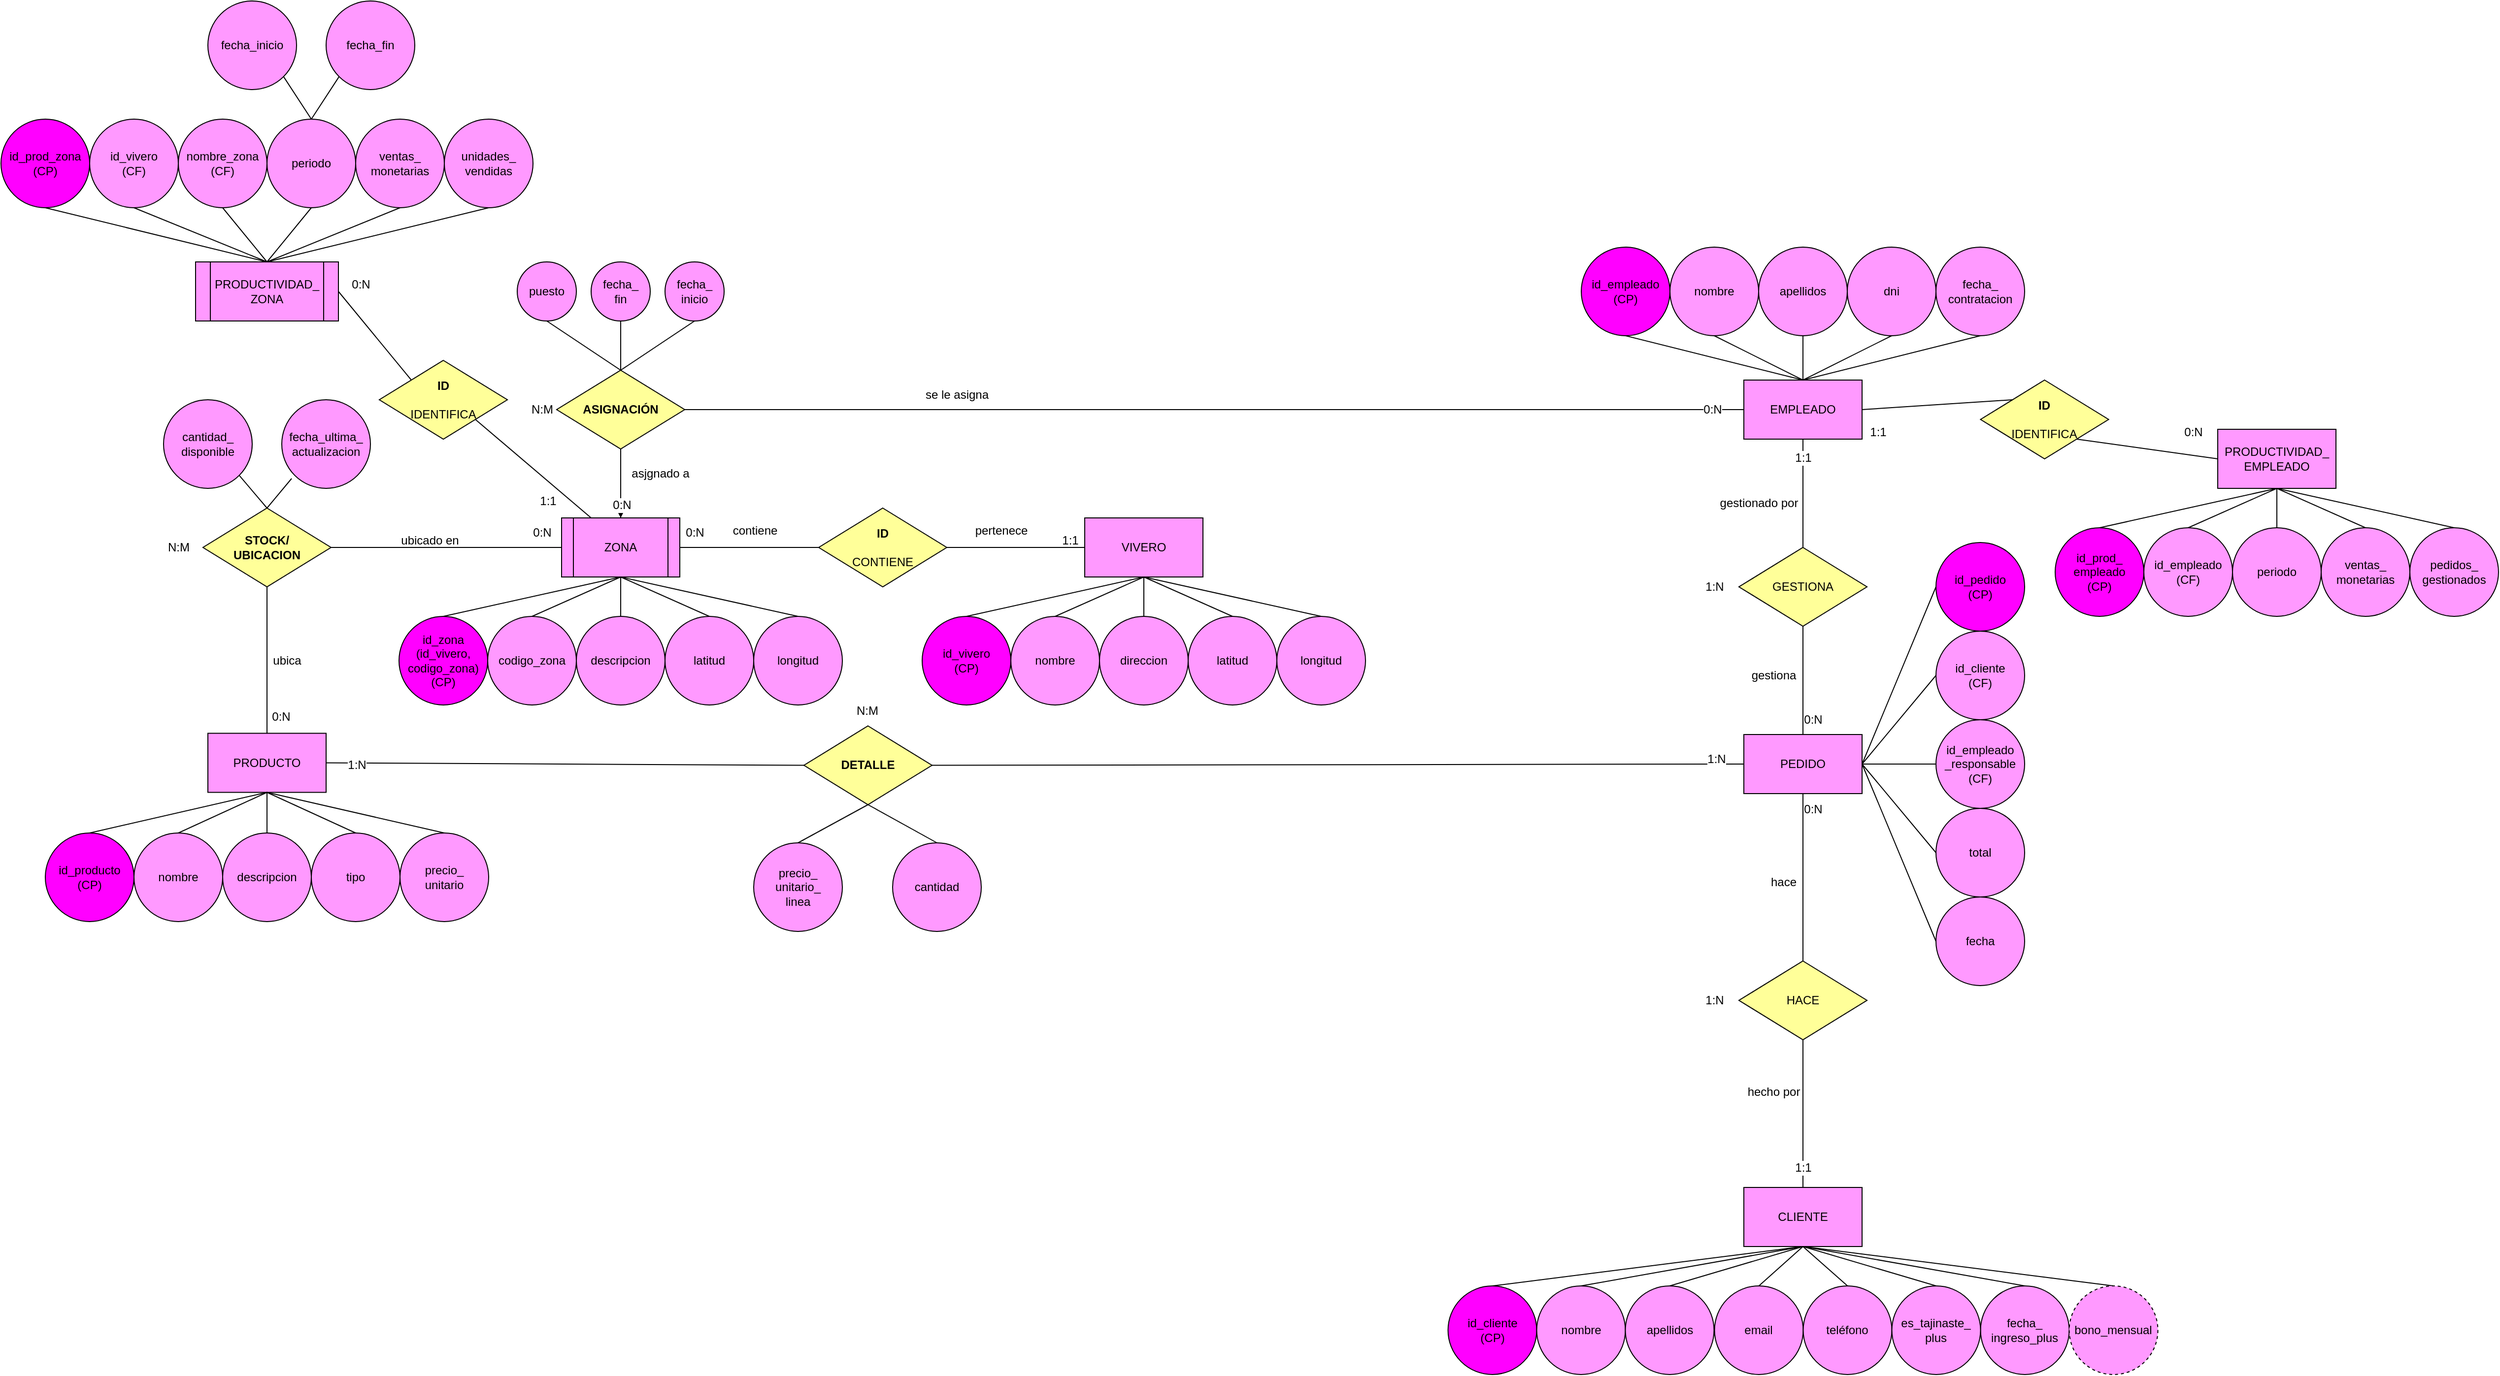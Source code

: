 <mxfile version="28.2.5">
  <diagram name="Página-1" id="YtuPCfJsEUs5Dqv5w_0m">
    <mxGraphModel dx="1503" dy="2098" grid="1" gridSize="10" guides="1" tooltips="1" connect="1" arrows="1" fold="1" page="1" pageScale="1" pageWidth="827" pageHeight="1169" math="0" shadow="0">
      <root>
        <mxCell id="0" />
        <mxCell id="1" parent="0" />
        <mxCell id="3eT2xQA9H0DKfOXw9t8V-71" value="VIVERO" style="rounded=0;whiteSpace=wrap;html=1;strokeColor=light-dark(#000000,#000000);fontColor=light-dark(#000000,#000000);fillColor=light-dark(#FF99FF,#FF99FF);" parent="1" vertex="1">
          <mxGeometry x="885" y="290" width="120" height="60" as="geometry" />
        </mxCell>
        <mxCell id="3eT2xQA9H0DKfOXw9t8V-72" value="&lt;div&gt;id_vivero&lt;/div&gt;&lt;div&gt;(CP)&lt;/div&gt;" style="ellipse;whiteSpace=wrap;html=1;aspect=fixed;fontStyle=0;gradientColor=none;fillColor=light-dark(#FF00FF,#FF00FF);strokeColor=light-dark(#000000,#000000);fontColor=light-dark(#000000,#000000);" parent="1" vertex="1">
          <mxGeometry x="720" y="390" width="90" height="90" as="geometry" />
        </mxCell>
        <mxCell id="3eT2xQA9H0DKfOXw9t8V-73" value="nombre" style="ellipse;whiteSpace=wrap;html=1;aspect=fixed;strokeColor=light-dark(#000000,#000000);fontColor=light-dark(#000000,#000000);fillColor=light-dark(#FF99FF,#FF99FF);" parent="1" vertex="1">
          <mxGeometry x="810" y="390" width="90" height="90" as="geometry" />
        </mxCell>
        <mxCell id="3eT2xQA9H0DKfOXw9t8V-74" value="direccion" style="ellipse;whiteSpace=wrap;html=1;aspect=fixed;strokeColor=light-dark(#000000,#000000);fontColor=light-dark(#000000,#000000);fillColor=light-dark(#FF99FF,#FF99FF);" parent="1" vertex="1">
          <mxGeometry x="900" y="390" width="90" height="90" as="geometry" />
        </mxCell>
        <mxCell id="3eT2xQA9H0DKfOXw9t8V-75" value="&lt;div&gt;latitud&lt;/div&gt;" style="ellipse;whiteSpace=wrap;html=1;aspect=fixed;strokeColor=light-dark(#000000,#000000);fontColor=light-dark(#000000,#000000);fillColor=light-dark(#FF99FF,#FF99FF);" parent="1" vertex="1">
          <mxGeometry x="990" y="390" width="90" height="90" as="geometry" />
        </mxCell>
        <mxCell id="3eT2xQA9H0DKfOXw9t8V-76" value="longitud" style="ellipse;whiteSpace=wrap;html=1;aspect=fixed;strokeColor=light-dark(#000000,#000000);fontColor=light-dark(#000000,#000000);fillColor=light-dark(#FF99FF,#FF99FF);" parent="1" vertex="1">
          <mxGeometry x="1080" y="390" width="90" height="90" as="geometry" />
        </mxCell>
        <mxCell id="3eT2xQA9H0DKfOXw9t8V-78" value="&lt;div&gt;id_zona&lt;/div&gt;&lt;div&gt;(id_vivero, codigo_zona)&lt;/div&gt;&lt;div&gt;(CP)&lt;/div&gt;" style="ellipse;whiteSpace=wrap;html=1;aspect=fixed;fontStyle=0;fillColor=light-dark(#FF00FF,#FF00FF);fontColor=light-dark(#000000,#000000);strokeColor=light-dark(#000000,#000000);" parent="1" vertex="1">
          <mxGeometry x="189" y="390" width="90" height="90" as="geometry" />
        </mxCell>
        <mxCell id="3eT2xQA9H0DKfOXw9t8V-79" value="&lt;div&gt;&lt;span style=&quot;background-color: transparent;&quot;&gt;codigo_zona&lt;/span&gt;&lt;/div&gt;" style="ellipse;whiteSpace=wrap;html=1;aspect=fixed;fillColor=light-dark(#FF99FF,#FF99FF);fontColor=light-dark(#000000,#000000);strokeColor=light-dark(#000000,#000000);" parent="1" vertex="1">
          <mxGeometry x="279" y="390" width="90" height="90" as="geometry" />
        </mxCell>
        <mxCell id="3eT2xQA9H0DKfOXw9t8V-80" value="descripcion" style="ellipse;whiteSpace=wrap;html=1;aspect=fixed;fillColor=light-dark(#FF99FF,#FF99FF);fontColor=light-dark(#000000,#000000);strokeColor=light-dark(#000000,#000000);" parent="1" vertex="1">
          <mxGeometry x="369" y="390" width="90" height="90" as="geometry" />
        </mxCell>
        <mxCell id="3eT2xQA9H0DKfOXw9t8V-81" value="&lt;div&gt;latitud&lt;/div&gt;" style="ellipse;whiteSpace=wrap;html=1;aspect=fixed;fillColor=light-dark(#FF99FF,#FF99FF);fontColor=light-dark(#000000,#000000);strokeColor=light-dark(#000000,#000000);" parent="1" vertex="1">
          <mxGeometry x="459" y="390" width="90" height="90" as="geometry" />
        </mxCell>
        <mxCell id="3eT2xQA9H0DKfOXw9t8V-82" value="longitud" style="ellipse;whiteSpace=wrap;html=1;aspect=fixed;strokeColor=light-dark(#000000,#000000);fontColor=light-dark(#000000,#000000);fillColor=light-dark(#FF99FF,#FF99FF);" parent="1" vertex="1">
          <mxGeometry x="549" y="390" width="90" height="90" as="geometry" />
        </mxCell>
        <mxCell id="3eT2xQA9H0DKfOXw9t8V-83" value="EMPLEADO" style="rounded=0;whiteSpace=wrap;html=1;strokeColor=light-dark(#000000,#000000);fontColor=light-dark(#000000,#000000);fillColor=light-dark(#FF99FF,#FF99FF);" parent="1" vertex="1">
          <mxGeometry x="1554" y="150" width="120" height="60" as="geometry" />
        </mxCell>
        <mxCell id="3eT2xQA9H0DKfOXw9t8V-84" value="&lt;div&gt;id_empleado&lt;/div&gt;&lt;div&gt;(CP)&lt;/div&gt;" style="ellipse;whiteSpace=wrap;html=1;aspect=fixed;fontStyle=0;gradientColor=none;fillColor=light-dark(#FF00FF,#FF00FF);strokeColor=light-dark(#000000,#000000);fontColor=light-dark(#000000,#000000);" parent="1" vertex="1">
          <mxGeometry x="1389" y="15" width="90" height="90" as="geometry" />
        </mxCell>
        <mxCell id="3eT2xQA9H0DKfOXw9t8V-85" value="apellidos" style="ellipse;whiteSpace=wrap;html=1;aspect=fixed;strokeColor=light-dark(#000000,#000000);fontColor=light-dark(#000000,#000000);fillColor=light-dark(#FF99FF,#FF99FF);" parent="1" vertex="1">
          <mxGeometry x="1569" y="15" width="90" height="90" as="geometry" />
        </mxCell>
        <mxCell id="3eT2xQA9H0DKfOXw9t8V-86" value="nombre" style="ellipse;whiteSpace=wrap;html=1;aspect=fixed;strokeColor=light-dark(#000000,#000000);fontColor=light-dark(#000000,#000000);fillColor=light-dark(#FF99FF,#FF99FF);" parent="1" vertex="1">
          <mxGeometry x="1479" y="15" width="90" height="90" as="geometry" />
        </mxCell>
        <mxCell id="3eT2xQA9H0DKfOXw9t8V-87" value="dni" style="ellipse;whiteSpace=wrap;html=1;aspect=fixed;strokeColor=light-dark(#000000,#000000);fontColor=light-dark(#000000,#000000);fillColor=light-dark(#FF99FF,#FF99FF);" parent="1" vertex="1">
          <mxGeometry x="1659" y="15" width="90" height="90" as="geometry" />
        </mxCell>
        <mxCell id="3eT2xQA9H0DKfOXw9t8V-88" value="&lt;div&gt;fecha_&lt;/div&gt;&lt;div&gt;contratacion&lt;/div&gt;" style="ellipse;whiteSpace=wrap;html=1;aspect=fixed;strokeColor=light-dark(#000000,#000000);fontColor=light-dark(#000000,#000000);fillColor=light-dark(#FF99FF,#FF99FF);" parent="1" vertex="1">
          <mxGeometry x="1749" y="15" width="90" height="90" as="geometry" />
        </mxCell>
        <mxCell id="3eT2xQA9H0DKfOXw9t8V-91" value="&lt;div&gt;id_prod_zona&lt;/div&gt;&lt;div&gt;(CP)&lt;/div&gt;" style="ellipse;whiteSpace=wrap;html=1;aspect=fixed;fontStyle=0;fillColor=light-dark(#FF00FF,#FF00FF);fontColor=light-dark(#000000,#000000);strokeColor=light-dark(#000000,#000000);" parent="1" vertex="1">
          <mxGeometry x="-215" y="-115" width="90" height="90" as="geometry" />
        </mxCell>
        <mxCell id="3eT2xQA9H0DKfOXw9t8V-92" value="periodo" style="ellipse;whiteSpace=wrap;html=1;aspect=fixed;labelBackgroundColor=light-dark(#FF99FF,#FF99FF);fillColor=light-dark(#FF99FF,#FF99FF);fontColor=light-dark(#000000,#000000);gradientColor=none;strokeColor=light-dark(#000000,#000000);" parent="1" vertex="1">
          <mxGeometry x="55" y="-115" width="90" height="90" as="geometry" />
        </mxCell>
        <mxCell id="3eT2xQA9H0DKfOXw9t8V-93" value="&lt;div&gt;&lt;span style=&quot;&quot;&gt;nombre_zona&lt;/span&gt;&lt;/div&gt;&lt;div&gt;&lt;span style=&quot;&quot;&gt;(CF)&lt;/span&gt;&lt;/div&gt;" style="ellipse;whiteSpace=wrap;html=1;aspect=fixed;labelBackgroundColor=light-dark(#FF99FF,#FF99FF);fillColor=light-dark(#FF99FF,#FF99FF);fontColor=light-dark(#000000,#000000);gradientColor=none;strokeColor=light-dark(#000000,#000000);" parent="1" vertex="1">
          <mxGeometry x="-35" y="-115" width="90" height="90" as="geometry" />
        </mxCell>
        <mxCell id="3eT2xQA9H0DKfOXw9t8V-94" value="id_vivero&lt;div&gt;(CF)&lt;/div&gt;" style="ellipse;whiteSpace=wrap;html=1;aspect=fixed;labelBackgroundColor=light-dark(#FF99FF,#FF99FF);fillColor=light-dark(#FF99FF,#FF99FF);fontColor=light-dark(#000000,#000000);gradientColor=none;strokeColor=light-dark(#000000,#000000);" parent="1" vertex="1">
          <mxGeometry x="-125" y="-115" width="90" height="90" as="geometry" />
        </mxCell>
        <mxCell id="3eT2xQA9H0DKfOXw9t8V-95" value="ventas_&lt;div&gt;monetarias&lt;/div&gt;" style="ellipse;whiteSpace=wrap;html=1;aspect=fixed;labelBackgroundColor=light-dark(#FF99FF,#FF99FF);fillColor=light-dark(#FF99FF,#FF99FF);fontColor=light-dark(#000000,#000000);gradientColor=none;strokeColor=light-dark(#000000,#000000);" parent="1" vertex="1">
          <mxGeometry x="145" y="-115" width="90" height="90" as="geometry" />
        </mxCell>
        <mxCell id="3eT2xQA9H0DKfOXw9t8V-96" value="&lt;div&gt;unidades_&lt;/div&gt;&lt;div&gt;vendidas&lt;/div&gt;" style="ellipse;whiteSpace=wrap;html=1;aspect=fixed;labelBackgroundColor=light-dark(#FF99FF,#FF99FF);fillColor=light-dark(#FF99FF,#FF99FF);fontColor=light-dark(#000000,#000000);gradientColor=none;strokeColor=light-dark(#000000,#000000);" parent="1" vertex="1">
          <mxGeometry x="235" y="-115" width="90" height="90" as="geometry" />
        </mxCell>
        <mxCell id="3eT2xQA9H0DKfOXw9t8V-103" value="PEDIDO" style="rounded=0;whiteSpace=wrap;html=1;strokeColor=light-dark(#000000,#000000);fontColor=light-dark(#000000,#000000);fillColor=light-dark(#FF99FF,#FF99FF);" parent="1" vertex="1">
          <mxGeometry x="1554" y="510" width="120" height="60" as="geometry" />
        </mxCell>
        <mxCell id="3eT2xQA9H0DKfOXw9t8V-104" value="&lt;div&gt;id_pedido&lt;/div&gt;&lt;div&gt;(CP)&lt;/div&gt;" style="ellipse;whiteSpace=wrap;html=1;aspect=fixed;fontStyle=0;gradientColor=none;fillColor=light-dark(#FF00FF,#FF00FF);strokeColor=light-dark(#000000,#000000);fontColor=light-dark(#000000,#000000);" parent="1" vertex="1">
          <mxGeometry x="1749" y="315" width="90" height="90" as="geometry" />
        </mxCell>
        <mxCell id="3eT2xQA9H0DKfOXw9t8V-105" value="fecha" style="ellipse;whiteSpace=wrap;html=1;aspect=fixed;strokeColor=light-dark(#000000,#000000);fontColor=light-dark(#000000,#000000);fillColor=light-dark(#FF99FF,#FF99FF);" parent="1" vertex="1">
          <mxGeometry x="1749" y="675" width="90" height="90" as="geometry" />
        </mxCell>
        <mxCell id="3eT2xQA9H0DKfOXw9t8V-106" value="&lt;div&gt;id_cliente&lt;/div&gt;&lt;div&gt;(CF)&lt;/div&gt;" style="ellipse;whiteSpace=wrap;html=1;aspect=fixed;strokeColor=light-dark(#000000,#000000);fontColor=light-dark(#000000,#000000);fillColor=light-dark(#FF99FF,#FF99FF);" parent="1" vertex="1">
          <mxGeometry x="1749" y="405" width="90" height="90" as="geometry" />
        </mxCell>
        <mxCell id="3eT2xQA9H0DKfOXw9t8V-107" value="total" style="ellipse;whiteSpace=wrap;html=1;aspect=fixed;strokeColor=light-dark(#000000,#000000);fontColor=light-dark(#000000,#000000);fillColor=light-dark(#FF99FF,#FF99FF);" parent="1" vertex="1">
          <mxGeometry x="1749" y="585" width="90" height="90" as="geometry" />
        </mxCell>
        <mxCell id="3eT2xQA9H0DKfOXw9t8V-108" value="&lt;div&gt;id_empleado&lt;/div&gt;&lt;div&gt;_responsable (CF)&lt;/div&gt;" style="ellipse;whiteSpace=wrap;html=1;aspect=fixed;strokeColor=light-dark(#000000,#000000);fontColor=light-dark(#000000,#000000);fillColor=light-dark(#FF99FF,#FF99FF);" parent="1" vertex="1">
          <mxGeometry x="1749" y="495" width="90" height="90" as="geometry" />
        </mxCell>
        <mxCell id="3eT2xQA9H0DKfOXw9t8V-110" value="CLIENTE" style="rounded=0;whiteSpace=wrap;html=1;strokeColor=light-dark(#000000,#000000);fontColor=light-dark(#000000,#000000);fillColor=light-dark(#FF99FF,#FF99FF);" parent="1" vertex="1">
          <mxGeometry x="1554" y="970" width="120" height="60" as="geometry" />
        </mxCell>
        <mxCell id="3eT2xQA9H0DKfOXw9t8V-111" value="&lt;div&gt;id_cliente&lt;/div&gt;&lt;div&gt;(CP)&lt;/div&gt;" style="ellipse;whiteSpace=wrap;html=1;aspect=fixed;fontStyle=0;gradientColor=none;fillColor=light-dark(#FF00FF,#FF99FF);strokeColor=light-dark(#000000,#000000);fontColor=light-dark(#000000,#000000);" parent="1" vertex="1">
          <mxGeometry x="1253.75" y="1070" width="90" height="90" as="geometry" />
        </mxCell>
        <mxCell id="3eT2xQA9H0DKfOXw9t8V-112" value="email" style="ellipse;whiteSpace=wrap;html=1;aspect=fixed;strokeColor=light-dark(#000000,#000000);fontColor=light-dark(#000000,#000000);fillColor=light-dark(#FF99FF,#FF99FF);" parent="1" vertex="1">
          <mxGeometry x="1524.25" y="1070" width="90" height="90" as="geometry" />
        </mxCell>
        <mxCell id="3eT2xQA9H0DKfOXw9t8V-113" value="nombre" style="ellipse;whiteSpace=wrap;html=1;aspect=fixed;strokeColor=light-dark(#000000,#000000);fontColor=light-dark(#000000,#000000);fillColor=light-dark(#FF99FF,#FF99FF);" parent="1" vertex="1">
          <mxGeometry x="1343.75" y="1070" width="90" height="90" as="geometry" />
        </mxCell>
        <mxCell id="3eT2xQA9H0DKfOXw9t8V-114" value="teléfono" style="ellipse;whiteSpace=wrap;html=1;aspect=fixed;strokeColor=light-dark(#000000,#000000);fontColor=light-dark(#000000,#000000);fillColor=light-dark(#FF99FF,#FF99FF);" parent="1" vertex="1">
          <mxGeometry x="1614.25" y="1070" width="90" height="90" as="geometry" />
        </mxCell>
        <mxCell id="3eT2xQA9H0DKfOXw9t8V-115" value="fecha_&lt;div&gt;ingreso_plus&lt;/div&gt;" style="ellipse;whiteSpace=wrap;html=1;aspect=fixed;strokeColor=light-dark(#000000,#000000);fontColor=light-dark(#000000,#000000);fillColor=light-dark(#FF99FF,#FF99FF);" parent="1" vertex="1">
          <mxGeometry x="1794.25" y="1070" width="90" height="90" as="geometry" />
        </mxCell>
        <mxCell id="3eT2xQA9H0DKfOXw9t8V-116" value="PRODUCTO" style="rounded=0;whiteSpace=wrap;html=1;fillColor=light-dark(#FF99FF,#FF99FF);fontColor=light-dark(#000000,#000000);strokeColor=light-dark(#000000,#000000);" parent="1" vertex="1">
          <mxGeometry x="-5" y="508.75" width="120" height="60" as="geometry" />
        </mxCell>
        <mxCell id="3eT2xQA9H0DKfOXw9t8V-117" value="&lt;div&gt;id_producto&lt;/div&gt;&lt;div&gt;(CP)&lt;/div&gt;" style="ellipse;whiteSpace=wrap;html=1;aspect=fixed;fontStyle=0;fillColor=light-dark(#FF00FF,#FF00FF);fontColor=light-dark(#000000,#000000);strokeColor=light-dark(#000000,#000000);" parent="1" vertex="1">
          <mxGeometry x="-170" y="610" width="90" height="90" as="geometry" />
        </mxCell>
        <mxCell id="3eT2xQA9H0DKfOXw9t8V-118" value="nombre" style="ellipse;whiteSpace=wrap;html=1;aspect=fixed;fillColor=light-dark(#FF99FF,#FF99FF);fontColor=light-dark(#000000,#000000);strokeColor=light-dark(#000000,#000000);" parent="1" vertex="1">
          <mxGeometry x="-80" y="610" width="90" height="90" as="geometry" />
        </mxCell>
        <mxCell id="3eT2xQA9H0DKfOXw9t8V-119" value="descripcion" style="ellipse;whiteSpace=wrap;html=1;aspect=fixed;fillColor=light-dark(#FF99FF,#FF99FF);fontColor=light-dark(#000000,#000000);strokeColor=light-dark(#000000,#000000);" parent="1" vertex="1">
          <mxGeometry x="10" y="610" width="90" height="90" as="geometry" />
        </mxCell>
        <mxCell id="3eT2xQA9H0DKfOXw9t8V-120" value="&lt;div&gt;tipo&lt;/div&gt;" style="ellipse;whiteSpace=wrap;html=1;aspect=fixed;fillColor=light-dark(#FF99FF,#FF99FF);fontColor=light-dark(#000000,#000000);strokeColor=light-dark(#000000,#000000);" parent="1" vertex="1">
          <mxGeometry x="100" y="610" width="90" height="90" as="geometry" />
        </mxCell>
        <mxCell id="3eT2xQA9H0DKfOXw9t8V-146" value="ZONA" style="shape=process;whiteSpace=wrap;html=1;backgroundOutline=1;fillColor=light-dark(#FF99FF,#FF99FF);fontColor=light-dark(#000000,#000000);strokeColor=light-dark(#000000,#000000);" parent="1" vertex="1">
          <mxGeometry x="354" y="290" width="120" height="60" as="geometry" />
        </mxCell>
        <mxCell id="3eT2xQA9H0DKfOXw9t8V-147" value="" style="endArrow=none;html=1;rounded=0;fontSize=12;startSize=8;endSize=8;curved=1;exitX=1;exitY=0.5;exitDx=0;exitDy=0;entryX=0;entryY=0.5;entryDx=0;entryDy=0;strokeColor=light-dark(#000000,#000000);" parent="1" source="3eT2xQA9H0DKfOXw9t8V-146" target="3eT2xQA9H0DKfOXw9t8V-149" edge="1">
          <mxGeometry width="50" height="50" relative="1" as="geometry">
            <mxPoint x="750" y="350" as="sourcePoint" />
            <mxPoint x="640" y="320" as="targetPoint" />
          </mxGeometry>
        </mxCell>
        <mxCell id="3eT2xQA9H0DKfOXw9t8V-214" value="1:1" style="edgeLabel;html=1;align=center;verticalAlign=middle;resizable=0;points=[];fontSize=12;" parent="3eT2xQA9H0DKfOXw9t8V-147" vertex="1" connectable="0">
          <mxGeometry x="-0.645" y="-1" relative="1" as="geometry">
            <mxPoint x="371" y="-8" as="offset" />
          </mxGeometry>
        </mxCell>
        <mxCell id="3eT2xQA9H0DKfOXw9t8V-148" value="" style="endArrow=none;html=1;rounded=0;fontSize=12;startSize=8;endSize=8;curved=1;entryX=0;entryY=0.5;entryDx=0;entryDy=0;exitX=1;exitY=0.5;exitDx=0;exitDy=0;strokeColor=light-dark(#000000,#000000);" parent="1" source="3eT2xQA9H0DKfOXw9t8V-149" target="3eT2xQA9H0DKfOXw9t8V-71" edge="1">
          <mxGeometry width="50" height="50" relative="1" as="geometry">
            <mxPoint x="760" y="320" as="sourcePoint" />
            <mxPoint x="870" y="320" as="targetPoint" />
          </mxGeometry>
        </mxCell>
        <mxCell id="3eT2xQA9H0DKfOXw9t8V-215" value="0:N" style="edgeLabel;html=1;align=center;verticalAlign=middle;resizable=0;points=[];fontSize=12;" parent="3eT2xQA9H0DKfOXw9t8V-148" vertex="1" connectable="0">
          <mxGeometry x="0.6" y="-3" relative="1" as="geometry">
            <mxPoint x="-368" y="-18" as="offset" />
          </mxGeometry>
        </mxCell>
        <mxCell id="3eT2xQA9H0DKfOXw9t8V-149" value="&lt;div&gt;&lt;b&gt;ID&lt;/b&gt;&lt;/div&gt;&lt;div&gt;&lt;br&gt;&lt;/div&gt;CONTIENE" style="rhombus;whiteSpace=wrap;html=1;fillColor=light-dark(#FFFF99,#FFFF99);fontColor=light-dark(#000000,#000000);strokeColor=light-dark(#000000,#000000);" parent="1" vertex="1">
          <mxGeometry x="615" y="280" width="130" height="80" as="geometry" />
        </mxCell>
        <mxCell id="3eT2xQA9H0DKfOXw9t8V-150" value="&lt;div&gt;precio_&lt;/div&gt;&lt;div&gt;unitario&lt;/div&gt;" style="ellipse;whiteSpace=wrap;html=1;aspect=fixed;fillColor=light-dark(#FF99FF,#FF99FF);fontColor=light-dark(#000000,#000000);strokeColor=light-dark(#000000,#000000);" parent="1" vertex="1">
          <mxGeometry x="190" y="610" width="90" height="90" as="geometry" />
        </mxCell>
        <mxCell id="3eT2xQA9H0DKfOXw9t8V-151" value="apellidos" style="ellipse;whiteSpace=wrap;html=1;aspect=fixed;strokeColor=light-dark(#000000,#000000);fontColor=light-dark(#000000,#000000);fillColor=light-dark(#FF99FF,#FF99FF);" parent="1" vertex="1">
          <mxGeometry x="1433.75" y="1070" width="90" height="90" as="geometry" />
        </mxCell>
        <mxCell id="3eT2xQA9H0DKfOXw9t8V-152" value="es_tajinaste_&lt;div&gt;plus&lt;/div&gt;" style="ellipse;whiteSpace=wrap;html=1;aspect=fixed;strokeColor=light-dark(#000000,#000000);fontColor=light-dark(#000000,#000000);fillColor=light-dark(#FF99FF,#FF99FF);" parent="1" vertex="1">
          <mxGeometry x="1704.25" y="1070" width="90" height="90" as="geometry" />
        </mxCell>
        <mxCell id="3eT2xQA9H0DKfOXw9t8V-162" value="&lt;b&gt;DETALLE&lt;/b&gt;" style="rhombus;whiteSpace=wrap;html=1;fillColor=light-dark(#FFFF99,#FFFF99);fontColor=light-dark(#000000,#000000);strokeColor=light-dark(#000000,#000000);" parent="1" vertex="1">
          <mxGeometry x="600" y="501.25" width="130" height="80" as="geometry" />
        </mxCell>
        <mxCell id="3eT2xQA9H0DKfOXw9t8V-163" value="" style="endArrow=none;html=1;rounded=0;fontSize=12;startSize=8;endSize=8;curved=1;entryX=1;entryY=0.5;entryDx=0;entryDy=0;exitX=0;exitY=0.5;exitDx=0;exitDy=0;strokeColor=light-dark(#000000,#000000);" parent="1" source="3eT2xQA9H0DKfOXw9t8V-162" target="3eT2xQA9H0DKfOXw9t8V-116" edge="1">
          <mxGeometry width="50" height="50" relative="1" as="geometry">
            <mxPoint x="390" y="540" as="sourcePoint" />
            <mxPoint x="475" y="670" as="targetPoint" />
          </mxGeometry>
        </mxCell>
        <mxCell id="3eT2xQA9H0DKfOXw9t8V-211" value="1:N" style="edgeLabel;html=1;align=center;verticalAlign=middle;resizable=0;points=[];fontSize=12;" parent="3eT2xQA9H0DKfOXw9t8V-163" vertex="1" connectable="0">
          <mxGeometry x="0.868" y="2" relative="1" as="geometry">
            <mxPoint x="-1" as="offset" />
          </mxGeometry>
        </mxCell>
        <mxCell id="3eT2xQA9H0DKfOXw9t8V-164" value="" style="endArrow=none;html=1;rounded=0;fontSize=12;startSize=8;endSize=8;curved=1;entryX=0;entryY=0.5;entryDx=0;entryDy=0;exitX=1;exitY=0.5;exitDx=0;exitDy=0;strokeColor=light-dark(#000000,#000000);" parent="1" source="3eT2xQA9H0DKfOXw9t8V-162" target="3eT2xQA9H0DKfOXw9t8V-103" edge="1">
          <mxGeometry width="50" height="50" relative="1" as="geometry">
            <mxPoint x="650" y="720" as="sourcePoint" />
            <mxPoint x="700" y="670" as="targetPoint" />
          </mxGeometry>
        </mxCell>
        <mxCell id="3eT2xQA9H0DKfOXw9t8V-210" value="1:N" style="edgeLabel;html=1;align=center;verticalAlign=middle;resizable=0;points=[];fontSize=12;" parent="3eT2xQA9H0DKfOXw9t8V-164" vertex="1" connectable="0">
          <mxGeometry x="0.934" y="5" relative="1" as="geometry">
            <mxPoint x="-1" as="offset" />
          </mxGeometry>
        </mxCell>
        <mxCell id="3eT2xQA9H0DKfOXw9t8V-165" value="" style="endArrow=none;html=1;rounded=0;fontSize=12;startSize=8;endSize=8;curved=1;entryX=0.5;entryY=1;entryDx=0;entryDy=0;exitX=0.5;exitY=0;exitDx=0;exitDy=0;strokeColor=light-dark(#000000,#000000);" parent="1" source="3eT2xQA9H0DKfOXw9t8V-168" target="3eT2xQA9H0DKfOXw9t8V-162" edge="1">
          <mxGeometry width="50" height="50" relative="1" as="geometry">
            <mxPoint x="18.25" y="1030" as="sourcePoint" />
            <mxPoint x="79" y="1030" as="targetPoint" />
          </mxGeometry>
        </mxCell>
        <mxCell id="3eT2xQA9H0DKfOXw9t8V-166" value="" style="endArrow=none;html=1;rounded=0;fontSize=12;startSize=8;endSize=8;curved=1;entryX=0.5;entryY=1;entryDx=0;entryDy=0;exitX=0.5;exitY=0;exitDx=0;exitDy=0;strokeColor=light-dark(#000000,#000000);" parent="1" source="3eT2xQA9H0DKfOXw9t8V-169" target="3eT2xQA9H0DKfOXw9t8V-162" edge="1">
          <mxGeometry width="50" height="50" relative="1" as="geometry">
            <mxPoint x="109" y="1030" as="sourcePoint" />
            <mxPoint x="79" y="1040" as="targetPoint" />
          </mxGeometry>
        </mxCell>
        <mxCell id="3eT2xQA9H0DKfOXw9t8V-168" value="&lt;div&gt;precio_&lt;/div&gt;&lt;div&gt;unitario_&lt;/div&gt;&lt;div&gt;linea&lt;/div&gt;" style="ellipse;whiteSpace=wrap;html=1;aspect=fixed;strokeColor=light-dark(#000000,#000000);fontColor=light-dark(#000000,#000000);fillColor=light-dark(#FF99FF,#FF99FF);" parent="1" vertex="1">
          <mxGeometry x="549" y="620" width="90" height="90" as="geometry" />
        </mxCell>
        <mxCell id="3eT2xQA9H0DKfOXw9t8V-169" value="cantidad" style="ellipse;whiteSpace=wrap;html=1;aspect=fixed;strokeColor=light-dark(#000000,#000000);fontColor=light-dark(#000000,#000000);fillColor=light-dark(#FF99FF,#FF99FF);" parent="1" vertex="1">
          <mxGeometry x="690" y="620" width="90" height="90" as="geometry" />
        </mxCell>
        <mxCell id="3eT2xQA9H0DKfOXw9t8V-170" value="&lt;div&gt;PRODUCTIVIDAD_&lt;/div&gt;&lt;div&gt;EMPLEADO&lt;/div&gt;" style="rounded=0;whiteSpace=wrap;html=1;strokeColor=light-dark(#000000,#000000);fontColor=light-dark(#000000,#000000);fillColor=light-dark(#FF99FF,#FF99FF);" parent="1" vertex="1">
          <mxGeometry x="2035" y="200" width="120" height="60" as="geometry" />
        </mxCell>
        <mxCell id="3eT2xQA9H0DKfOXw9t8V-171" value="&lt;div&gt;id_prod_&lt;/div&gt;&lt;div&gt;empleado&lt;/div&gt;&lt;div&gt;(CP)&lt;/div&gt;" style="ellipse;whiteSpace=wrap;html=1;aspect=fixed;fontStyle=0;gradientColor=none;fillColor=light-dark(#FF00FF,#FF00FF);strokeColor=light-dark(#000000,#000000);fontColor=light-dark(#000000,#000000);" parent="1" vertex="1">
          <mxGeometry x="1870" y="300" width="90" height="90" as="geometry" />
        </mxCell>
        <mxCell id="3eT2xQA9H0DKfOXw9t8V-172" value="periodo" style="ellipse;whiteSpace=wrap;html=1;aspect=fixed;strokeColor=light-dark(#000000,#000000);fontColor=light-dark(#000000,#000000);fillColor=light-dark(#FF99FF,#FF99FF);" parent="1" vertex="1">
          <mxGeometry x="2050" y="300" width="90" height="90" as="geometry" />
        </mxCell>
        <mxCell id="3eT2xQA9H0DKfOXw9t8V-173" value="&lt;div&gt;id_empleado&lt;/div&gt;&lt;div&gt;(CF)&lt;/div&gt;" style="ellipse;whiteSpace=wrap;html=1;aspect=fixed;strokeColor=light-dark(#000000,#000000);fontColor=light-dark(#000000,#000000);fillColor=light-dark(#FF99FF,#FF99FF);" parent="1" vertex="1">
          <mxGeometry x="1960" y="300" width="90" height="90" as="geometry" />
        </mxCell>
        <mxCell id="3eT2xQA9H0DKfOXw9t8V-175" value="ventas_&lt;div&gt;monetarias&lt;/div&gt;" style="ellipse;whiteSpace=wrap;html=1;aspect=fixed;strokeColor=light-dark(#000000,#000000);fontColor=light-dark(#000000,#000000);fillColor=light-dark(#FF99FF,#FF99FF);" parent="1" vertex="1">
          <mxGeometry x="2140" y="300" width="90" height="90" as="geometry" />
        </mxCell>
        <mxCell id="3eT2xQA9H0DKfOXw9t8V-176" value="&lt;div&gt;pedidos_&lt;/div&gt;&lt;div&gt;gestionados&lt;/div&gt;" style="ellipse;whiteSpace=wrap;html=1;aspect=fixed;strokeColor=light-dark(#000000,#000000);fontColor=light-dark(#000000,#000000);fillColor=light-dark(#FF99FF,#FF99FF);" parent="1" vertex="1">
          <mxGeometry x="2230" y="300" width="90" height="90" as="geometry" />
        </mxCell>
        <mxCell id="3eT2xQA9H0DKfOXw9t8V-177" value="&lt;div&gt;&lt;b&gt;STOCK/&lt;/b&gt;&lt;/div&gt;&lt;div&gt;&lt;b&gt;UBICACION&lt;/b&gt;&lt;/div&gt;" style="rhombus;whiteSpace=wrap;html=1;fillColor=light-dark(#FFFF99,#FFFF99);fontColor=light-dark(#000000,#000000);strokeColor=light-dark(#000000,#000000);" parent="1" vertex="1">
          <mxGeometry x="-10" y="280" width="130" height="80" as="geometry" />
        </mxCell>
        <mxCell id="3eT2xQA9H0DKfOXw9t8V-178" value="" style="endArrow=none;html=1;rounded=0;fontSize=12;startSize=8;endSize=8;curved=1;entryX=0.5;entryY=1;entryDx=0;entryDy=0;exitX=0.5;exitY=0;exitDx=0;exitDy=0;strokeColor=light-dark(#000000,#000000);" parent="1" source="3eT2xQA9H0DKfOXw9t8V-116" target="3eT2xQA9H0DKfOXw9t8V-177" edge="1">
          <mxGeometry width="50" height="50" relative="1" as="geometry">
            <mxPoint x="10" y="580" as="sourcePoint" />
            <mxPoint x="60" y="530" as="targetPoint" />
          </mxGeometry>
        </mxCell>
        <mxCell id="3eT2xQA9H0DKfOXw9t8V-180" value="0:N" style="edgeLabel;html=1;align=center;verticalAlign=middle;resizable=0;points=[];fontSize=12;" parent="3eT2xQA9H0DKfOXw9t8V-178" vertex="1" connectable="0">
          <mxGeometry x="-0.845" y="-1" relative="1" as="geometry">
            <mxPoint x="13" y="-6" as="offset" />
          </mxGeometry>
        </mxCell>
        <mxCell id="3eT2xQA9H0DKfOXw9t8V-179" value="" style="endArrow=none;html=1;rounded=0;fontSize=12;startSize=8;endSize=8;curved=1;entryX=1;entryY=0.5;entryDx=0;entryDy=0;exitX=0;exitY=0.5;exitDx=0;exitDy=0;strokeColor=light-dark(#000000,#000000);" parent="1" source="3eT2xQA9H0DKfOXw9t8V-146" target="3eT2xQA9H0DKfOXw9t8V-177" edge="1">
          <mxGeometry width="50" height="50" relative="1" as="geometry">
            <mxPoint x="-60" y="390" as="sourcePoint" />
            <mxPoint x="118" y="330" as="targetPoint" />
          </mxGeometry>
        </mxCell>
        <mxCell id="3eT2xQA9H0DKfOXw9t8V-181" value="0:N" style="edgeLabel;html=1;align=center;verticalAlign=middle;resizable=0;points=[];fontSize=12;" parent="3eT2xQA9H0DKfOXw9t8V-179" vertex="1" connectable="0">
          <mxGeometry x="-0.863" relative="1" as="geometry">
            <mxPoint x="-4" y="-15" as="offset" />
          </mxGeometry>
        </mxCell>
        <mxCell id="3eT2xQA9H0DKfOXw9t8V-182" value="" style="endArrow=none;html=1;rounded=0;fontSize=12;startSize=8;endSize=8;curved=1;entryX=0.5;entryY=0;entryDx=0;entryDy=0;exitX=1;exitY=1;exitDx=0;exitDy=0;strokeColor=light-dark(#000000,#000000);" parent="1" source="3eT2xQA9H0DKfOXw9t8V-184" target="3eT2xQA9H0DKfOXw9t8V-177" edge="1">
          <mxGeometry width="50" height="50" relative="1" as="geometry">
            <mxPoint x="30" y="250" as="sourcePoint" />
            <mxPoint x="146.5" y="510" as="targetPoint" />
          </mxGeometry>
        </mxCell>
        <mxCell id="3eT2xQA9H0DKfOXw9t8V-183" value="" style="endArrow=none;html=1;rounded=0;fontSize=12;startSize=8;endSize=8;curved=1;entryX=0.5;entryY=0;entryDx=0;entryDy=0;strokeColor=light-dark(#000000,#000000);" parent="1" target="3eT2xQA9H0DKfOXw9t8V-177" edge="1">
          <mxGeometry width="50" height="50" relative="1" as="geometry">
            <mxPoint x="80" y="250" as="sourcePoint" />
            <mxPoint x="120" y="250" as="targetPoint" />
          </mxGeometry>
        </mxCell>
        <mxCell id="3eT2xQA9H0DKfOXw9t8V-184" value="&lt;div&gt;cantidad_&lt;/div&gt;&lt;div&gt;disponible&lt;/div&gt;" style="ellipse;whiteSpace=wrap;html=1;aspect=fixed;fontColor=light-dark(#000000,#000000);fillColor=light-dark(#FF99FF,#FF99FF);strokeColor=light-dark(#000000,#000000);" parent="1" vertex="1">
          <mxGeometry x="-50" y="170" width="90" height="90" as="geometry" />
        </mxCell>
        <mxCell id="3eT2xQA9H0DKfOXw9t8V-185" value="fecha_ultima_&lt;div&gt;actualizacion&lt;/div&gt;" style="ellipse;whiteSpace=wrap;html=1;aspect=fixed;fontColor=light-dark(#000000,#000000);fillColor=light-dark(#FF99FF,#FF99FF);strokeColor=light-dark(#000000,#000000);" parent="1" vertex="1">
          <mxGeometry x="70" y="170" width="90" height="90" as="geometry" />
        </mxCell>
        <mxCell id="ufethtAzfcj6kQPmXHgi-9" value="" style="edgeStyle=orthogonalEdgeStyle;rounded=0;orthogonalLoop=1;jettySize=auto;html=1;" edge="1" parent="1" source="3eT2xQA9H0DKfOXw9t8V-186" target="3eT2xQA9H0DKfOXw9t8V-146">
          <mxGeometry relative="1" as="geometry" />
        </mxCell>
        <mxCell id="3eT2xQA9H0DKfOXw9t8V-186" value="&lt;div&gt;&lt;b&gt;ASIGNACIÓN&lt;/b&gt;&lt;/div&gt;" style="rhombus;whiteSpace=wrap;html=1;fillColor=light-dark(#FFFF99,#FFFF99);fontColor=light-dark(#000000,#000000);strokeColor=light-dark(#000000,#000000);" parent="1" vertex="1">
          <mxGeometry x="349" y="140" width="130" height="80" as="geometry" />
        </mxCell>
        <mxCell id="3eT2xQA9H0DKfOXw9t8V-187" value="" style="endArrow=none;html=1;rounded=0;fontSize=12;startSize=8;endSize=8;curved=1;entryX=1;entryY=0.5;entryDx=0;entryDy=0;exitX=0;exitY=0.5;exitDx=0;exitDy=0;strokeColor=light-dark(#000000,#000000);" parent="1" source="3eT2xQA9H0DKfOXw9t8V-83" target="3eT2xQA9H0DKfOXw9t8V-186" edge="1">
          <mxGeometry width="50" height="50" relative="1" as="geometry">
            <mxPoint x="95" y="260" as="sourcePoint" />
            <mxPoint x="70" y="290" as="targetPoint" />
          </mxGeometry>
        </mxCell>
        <mxCell id="3eT2xQA9H0DKfOXw9t8V-190" value="0:N" style="edgeLabel;html=1;align=center;verticalAlign=middle;resizable=0;points=[];fontSize=12;" parent="3eT2xQA9H0DKfOXw9t8V-187" vertex="1" connectable="0">
          <mxGeometry x="-0.514" y="1" relative="1" as="geometry">
            <mxPoint x="229" y="-1" as="offset" />
          </mxGeometry>
        </mxCell>
        <mxCell id="3eT2xQA9H0DKfOXw9t8V-188" value="" style="endArrow=none;html=1;rounded=0;fontSize=12;startSize=8;endSize=8;curved=1;entryX=0.5;entryY=0;entryDx=0;entryDy=0;exitX=0.5;exitY=1;exitDx=0;exitDy=0;strokeColor=light-dark(#000000,#000000);" parent="1" source="3eT2xQA9H0DKfOXw9t8V-186" target="3eT2xQA9H0DKfOXw9t8V-146" edge="1">
          <mxGeometry width="50" height="50" relative="1" as="geometry">
            <mxPoint x="410" y="120" as="sourcePoint" />
            <mxPoint x="410" y="190" as="targetPoint" />
          </mxGeometry>
        </mxCell>
        <mxCell id="3eT2xQA9H0DKfOXw9t8V-189" value="0:N" style="edgeLabel;html=1;align=center;verticalAlign=middle;resizable=0;points=[];fontSize=12;" parent="3eT2xQA9H0DKfOXw9t8V-188" vertex="1" connectable="0">
          <mxGeometry x="0.629" y="1" relative="1" as="geometry">
            <mxPoint as="offset" />
          </mxGeometry>
        </mxCell>
        <mxCell id="3eT2xQA9H0DKfOXw9t8V-191" value="&lt;div&gt;fecha_&lt;/div&gt;&lt;div&gt;inicio&lt;/div&gt;" style="ellipse;whiteSpace=wrap;html=1;aspect=fixed;fillColor=light-dark(#FF99FF,#FF99FF);fontColor=light-dark(#000000,#000000);strokeColor=light-dark(#000000,#000000);" parent="1" vertex="1">
          <mxGeometry x="459" y="30" width="60" height="60" as="geometry" />
        </mxCell>
        <mxCell id="3eT2xQA9H0DKfOXw9t8V-192" value="fecha_&lt;div&gt;fin&lt;/div&gt;" style="ellipse;whiteSpace=wrap;html=1;aspect=fixed;fillColor=light-dark(#FF99FF,#FF99FF);fontColor=light-dark(#000000,#000000);strokeColor=light-dark(#000000,#000000);" parent="1" vertex="1">
          <mxGeometry x="384" y="30" width="60" height="60" as="geometry" />
        </mxCell>
        <mxCell id="3eT2xQA9H0DKfOXw9t8V-193" value="puesto" style="ellipse;whiteSpace=wrap;html=1;aspect=fixed;fillColor=light-dark(#FF99FF,#FF99FF);fontColor=light-dark(#000000,#000000);strokeColor=light-dark(#000000,#000000);" parent="1" vertex="1">
          <mxGeometry x="309" y="30" width="60" height="60" as="geometry" />
        </mxCell>
        <mxCell id="3eT2xQA9H0DKfOXw9t8V-195" value="" style="endArrow=none;html=1;rounded=0;fontSize=12;startSize=8;endSize=8;curved=1;entryX=0.5;entryY=1;entryDx=0;entryDy=0;exitX=0.5;exitY=0;exitDx=0;exitDy=0;strokeColor=light-dark(#000000,#000000);" parent="1" source="3eT2xQA9H0DKfOXw9t8V-186" target="3eT2xQA9H0DKfOXw9t8V-191" edge="1">
          <mxGeometry width="50" height="50" relative="1" as="geometry">
            <mxPoint x="499" y="179" as="sourcePoint" />
            <mxPoint x="639" y="179" as="targetPoint" />
          </mxGeometry>
        </mxCell>
        <mxCell id="3eT2xQA9H0DKfOXw9t8V-196" value="" style="endArrow=none;html=1;rounded=0;fontSize=12;startSize=8;endSize=8;curved=1;entryX=0.5;entryY=1;entryDx=0;entryDy=0;exitX=0.5;exitY=0;exitDx=0;exitDy=0;strokeColor=light-dark(#000000,#000000);" parent="1" source="3eT2xQA9H0DKfOXw9t8V-186" target="3eT2xQA9H0DKfOXw9t8V-192" edge="1">
          <mxGeometry width="50" height="50" relative="1" as="geometry">
            <mxPoint x="480" y="260" as="sourcePoint" />
            <mxPoint x="526" y="150" as="targetPoint" />
          </mxGeometry>
        </mxCell>
        <mxCell id="3eT2xQA9H0DKfOXw9t8V-197" value="" style="endArrow=none;html=1;rounded=0;fontSize=12;startSize=8;endSize=8;curved=1;entryX=0.5;entryY=1;entryDx=0;entryDy=0;exitX=0.5;exitY=0;exitDx=0;exitDy=0;strokeColor=light-dark(#000000,#000000);" parent="1" source="3eT2xQA9H0DKfOXw9t8V-186" target="3eT2xQA9H0DKfOXw9t8V-193" edge="1">
          <mxGeometry width="50" height="50" relative="1" as="geometry">
            <mxPoint x="490" y="200" as="sourcePoint" />
            <mxPoint x="536" y="160" as="targetPoint" />
          </mxGeometry>
        </mxCell>
        <mxCell id="3eT2xQA9H0DKfOXw9t8V-199" value="&lt;div&gt;HACE&lt;/div&gt;" style="rhombus;whiteSpace=wrap;html=1;fillColor=light-dark(#FFFF99,#FFFF99);fontColor=light-dark(#000000,#000000);strokeColor=light-dark(#000000,#000000);" parent="1" vertex="1">
          <mxGeometry x="1549" y="740" width="130" height="80" as="geometry" />
        </mxCell>
        <mxCell id="3eT2xQA9H0DKfOXw9t8V-200" value="" style="endArrow=none;html=1;rounded=0;fontSize=12;startSize=8;endSize=8;curved=1;entryX=0.5;entryY=0;entryDx=0;entryDy=0;exitX=0.5;exitY=1;exitDx=0;exitDy=0;strokeColor=light-dark(#000000,#000000);" parent="1" source="3eT2xQA9H0DKfOXw9t8V-199" target="3eT2xQA9H0DKfOXw9t8V-110" edge="1">
          <mxGeometry width="50" height="50" relative="1" as="geometry">
            <mxPoint x="1300.25" y="1000" as="sourcePoint" />
            <mxPoint x="1006" y="800" as="targetPoint" />
          </mxGeometry>
        </mxCell>
        <mxCell id="3eT2xQA9H0DKfOXw9t8V-202" value="0:N" style="edgeLabel;html=1;align=center;verticalAlign=middle;resizable=0;points=[];fontSize=12;" parent="3eT2xQA9H0DKfOXw9t8V-200" vertex="1" connectable="0">
          <mxGeometry x="0.884" relative="1" as="geometry">
            <mxPoint x="10" y="-376" as="offset" />
          </mxGeometry>
        </mxCell>
        <mxCell id="3eT2xQA9H0DKfOXw9t8V-201" value="" style="endArrow=none;html=1;rounded=0;fontSize=12;startSize=8;endSize=8;curved=1;entryX=0.5;entryY=0;entryDx=0;entryDy=0;exitX=0.5;exitY=1;exitDx=0;exitDy=0;strokeColor=light-dark(#000000,#000000);" parent="1" source="3eT2xQA9H0DKfOXw9t8V-103" target="3eT2xQA9H0DKfOXw9t8V-199" edge="1">
          <mxGeometry width="50" height="50" relative="1" as="geometry">
            <mxPoint x="1390" y="520" as="sourcePoint" />
            <mxPoint x="1661" y="530" as="targetPoint" />
          </mxGeometry>
        </mxCell>
        <mxCell id="3eT2xQA9H0DKfOXw9t8V-203" value="1:1" style="edgeLabel;html=1;align=center;verticalAlign=middle;resizable=0;points=[];fontSize=12;" parent="3eT2xQA9H0DKfOXw9t8V-201" vertex="1" connectable="0">
          <mxGeometry x="-0.817" y="1" relative="1" as="geometry">
            <mxPoint x="-1" y="364" as="offset" />
          </mxGeometry>
        </mxCell>
        <mxCell id="3eT2xQA9H0DKfOXw9t8V-204" value="GESTIONA" style="rhombus;whiteSpace=wrap;html=1;fillColor=light-dark(#FFFF99,#FFFF99);fontColor=light-dark(#000000,#000000);strokeColor=light-dark(#000000,#000000);" parent="1" vertex="1">
          <mxGeometry x="1549" y="320" width="130" height="80" as="geometry" />
        </mxCell>
        <mxCell id="3eT2xQA9H0DKfOXw9t8V-205" value="" style="endArrow=none;html=1;rounded=0;fontSize=12;startSize=8;endSize=8;curved=1;entryX=0.5;entryY=1;entryDx=0;entryDy=0;exitX=0.5;exitY=0;exitDx=0;exitDy=0;strokeColor=light-dark(#000000,#000000);" parent="1" source="3eT2xQA9H0DKfOXw9t8V-204" target="3eT2xQA9H0DKfOXw9t8V-83" edge="1">
          <mxGeometry width="50" height="50" relative="1" as="geometry">
            <mxPoint x="650" y="690" as="sourcePoint" />
            <mxPoint x="700" y="610" as="targetPoint" />
          </mxGeometry>
        </mxCell>
        <mxCell id="3eT2xQA9H0DKfOXw9t8V-207" value="0:N" style="edgeLabel;html=1;align=center;verticalAlign=middle;resizable=0;points=[];fontSize=12;" parent="3eT2xQA9H0DKfOXw9t8V-205" vertex="1" connectable="0">
          <mxGeometry x="0.618" y="-1" relative="1" as="geometry">
            <mxPoint x="9" y="264" as="offset" />
          </mxGeometry>
        </mxCell>
        <mxCell id="3eT2xQA9H0DKfOXw9t8V-206" value="" style="endArrow=none;html=1;rounded=0;fontSize=12;startSize=8;endSize=8;curved=1;exitX=0.5;exitY=0;exitDx=0;exitDy=0;entryX=0.5;entryY=1;entryDx=0;entryDy=0;strokeColor=light-dark(#000000,#000000);" parent="1" source="3eT2xQA9H0DKfOXw9t8V-103" target="3eT2xQA9H0DKfOXw9t8V-204" edge="1">
          <mxGeometry width="50" height="50" relative="1" as="geometry">
            <mxPoint x="1620" y="370" as="sourcePoint" />
            <mxPoint x="1730" y="420" as="targetPoint" />
          </mxGeometry>
        </mxCell>
        <mxCell id="3eT2xQA9H0DKfOXw9t8V-209" value="1:1" style="edgeLabel;html=1;align=center;verticalAlign=middle;resizable=0;points=[];fontSize=12;" parent="3eT2xQA9H0DKfOXw9t8V-206" vertex="1" connectable="0">
          <mxGeometry x="-0.545" y="-5" relative="1" as="geometry">
            <mxPoint x="-5" y="-256" as="offset" />
          </mxGeometry>
        </mxCell>
        <mxCell id="Xw_29yAICeWVH9qiQ2mz-1" value="" style="endArrow=none;html=1;rounded=0;fontSize=12;startSize=8;endSize=8;curved=1;exitX=0.5;exitY=1;exitDx=0;exitDy=0;entryX=0.5;entryY=0;entryDx=0;entryDy=0;strokeColor=light-dark(#000000,#000000);" parent="1" source="3eT2xQA9H0DKfOXw9t8V-91" target="ufethtAzfcj6kQPmXHgi-18" edge="1">
          <mxGeometry width="50" height="50" relative="1" as="geometry">
            <mxPoint x="332.5" y="155" as="sourcePoint" />
            <mxPoint x="62.5" y="25" as="targetPoint" />
          </mxGeometry>
        </mxCell>
        <mxCell id="Xw_29yAICeWVH9qiQ2mz-2" value="" style="endArrow=none;html=1;rounded=0;fontSize=12;startSize=8;endSize=8;curved=1;entryX=0.5;entryY=1;entryDx=0;entryDy=0;exitX=0.5;exitY=0;exitDx=0;exitDy=0;strokeColor=light-dark(#000000,#000000);" parent="1" source="ufethtAzfcj6kQPmXHgi-18" target="3eT2xQA9H0DKfOXw9t8V-94" edge="1">
          <mxGeometry width="50" height="50" relative="1" as="geometry">
            <mxPoint x="62.5" y="25" as="sourcePoint" />
            <mxPoint x="382.5" y="105" as="targetPoint" />
          </mxGeometry>
        </mxCell>
        <mxCell id="Xw_29yAICeWVH9qiQ2mz-3" value="" style="endArrow=none;html=1;rounded=0;fontSize=12;startSize=8;endSize=8;curved=1;exitX=0.5;exitY=1;exitDx=0;exitDy=0;entryX=0.5;entryY=0;entryDx=0;entryDy=0;strokeColor=light-dark(#000000,#000000);" parent="1" source="3eT2xQA9H0DKfOXw9t8V-93" target="ufethtAzfcj6kQPmXHgi-18" edge="1">
          <mxGeometry width="50" height="50" relative="1" as="geometry">
            <mxPoint x="332.5" y="155" as="sourcePoint" />
            <mxPoint x="62.5" y="25" as="targetPoint" />
          </mxGeometry>
        </mxCell>
        <mxCell id="Xw_29yAICeWVH9qiQ2mz-4" value="" style="endArrow=none;html=1;rounded=0;fontSize=12;startSize=8;endSize=8;curved=1;exitX=0.5;exitY=0;exitDx=0;exitDy=0;entryX=0.5;entryY=1;entryDx=0;entryDy=0;strokeColor=light-dark(#000000,#000000);" parent="1" source="ufethtAzfcj6kQPmXHgi-18" target="3eT2xQA9H0DKfOXw9t8V-95" edge="1">
          <mxGeometry width="50" height="50" relative="1" as="geometry">
            <mxPoint x="62.5" y="25" as="sourcePoint" />
            <mxPoint x="87.5" y="45" as="targetPoint" />
          </mxGeometry>
        </mxCell>
        <mxCell id="Xw_29yAICeWVH9qiQ2mz-5" value="" style="endArrow=none;html=1;rounded=0;fontSize=12;startSize=8;endSize=8;curved=1;exitX=0.5;exitY=1;exitDx=0;exitDy=0;entryX=0.5;entryY=0;entryDx=0;entryDy=0;strokeColor=light-dark(#000000,#000000);" parent="1" source="3eT2xQA9H0DKfOXw9t8V-92" target="ufethtAzfcj6kQPmXHgi-18" edge="1">
          <mxGeometry width="50" height="50" relative="1" as="geometry">
            <mxPoint x="42.5" y="-5" as="sourcePoint" />
            <mxPoint x="62.5" y="25" as="targetPoint" />
          </mxGeometry>
        </mxCell>
        <mxCell id="Xw_29yAICeWVH9qiQ2mz-6" value="" style="endArrow=none;html=1;rounded=0;fontSize=12;startSize=8;endSize=8;curved=1;entryX=0.5;entryY=1;entryDx=0;entryDy=0;exitX=0.5;exitY=0;exitDx=0;exitDy=0;strokeColor=light-dark(#000000,#000000);" parent="1" source="ufethtAzfcj6kQPmXHgi-18" target="3eT2xQA9H0DKfOXw9t8V-96" edge="1">
          <mxGeometry width="50" height="50" relative="1" as="geometry">
            <mxPoint x="62.5" y="25" as="sourcePoint" />
            <mxPoint x="382.5" y="105" as="targetPoint" />
          </mxGeometry>
        </mxCell>
        <mxCell id="Xw_29yAICeWVH9qiQ2mz-7" value="" style="endArrow=none;html=1;rounded=0;fontSize=12;startSize=8;endSize=8;curved=1;entryX=0.5;entryY=1;entryDx=0;entryDy=0;exitX=0.5;exitY=0;exitDx=0;exitDy=0;strokeColor=light-dark(#000000,#000000);" parent="1" source="3eT2xQA9H0DKfOXw9t8V-117" target="3eT2xQA9H0DKfOXw9t8V-116" edge="1">
          <mxGeometry width="50" height="50" relative="1" as="geometry">
            <mxPoint x="230" y="710" as="sourcePoint" />
            <mxPoint x="280" y="660" as="targetPoint" />
          </mxGeometry>
        </mxCell>
        <mxCell id="Xw_29yAICeWVH9qiQ2mz-8" value="" style="endArrow=none;html=1;rounded=0;fontSize=12;startSize=8;endSize=8;curved=1;entryX=0.5;entryY=1;entryDx=0;entryDy=0;exitX=0.5;exitY=0;exitDx=0;exitDy=0;strokeColor=light-dark(#000000,#000000);" parent="1" source="3eT2xQA9H0DKfOXw9t8V-118" target="3eT2xQA9H0DKfOXw9t8V-116" edge="1">
          <mxGeometry width="50" height="50" relative="1" as="geometry">
            <mxPoint x="-90" y="641" as="sourcePoint" />
            <mxPoint x="90" y="600" as="targetPoint" />
          </mxGeometry>
        </mxCell>
        <mxCell id="Xw_29yAICeWVH9qiQ2mz-9" value="" style="endArrow=none;html=1;rounded=0;fontSize=12;startSize=8;endSize=8;curved=1;entryX=0.5;entryY=1;entryDx=0;entryDy=0;exitX=0.5;exitY=0;exitDx=0;exitDy=0;strokeColor=light-dark(#000000,#000000);" parent="1" source="3eT2xQA9H0DKfOXw9t8V-119" target="3eT2xQA9H0DKfOXw9t8V-116" edge="1">
          <mxGeometry width="50" height="50" relative="1" as="geometry">
            <mxPoint x="80" y="771" as="sourcePoint" />
            <mxPoint x="260" y="730" as="targetPoint" />
          </mxGeometry>
        </mxCell>
        <mxCell id="Xw_29yAICeWVH9qiQ2mz-10" value="" style="endArrow=none;html=1;rounded=0;fontSize=12;startSize=8;endSize=8;curved=1;entryX=0.5;entryY=1;entryDx=0;entryDy=0;exitX=0.5;exitY=0;exitDx=0;exitDy=0;strokeColor=light-dark(#000000,#000000);" parent="1" source="3eT2xQA9H0DKfOXw9t8V-120" target="3eT2xQA9H0DKfOXw9t8V-116" edge="1">
          <mxGeometry width="50" height="50" relative="1" as="geometry">
            <mxPoint x="110" y="621" as="sourcePoint" />
            <mxPoint x="290" y="580" as="targetPoint" />
          </mxGeometry>
        </mxCell>
        <mxCell id="Xw_29yAICeWVH9qiQ2mz-11" value="" style="endArrow=none;html=1;rounded=0;fontSize=12;startSize=8;endSize=8;curved=1;entryX=0.5;entryY=1;entryDx=0;entryDy=0;exitX=0.5;exitY=0;exitDx=0;exitDy=0;strokeColor=light-dark(#000000,#000000);" parent="1" source="3eT2xQA9H0DKfOXw9t8V-150" target="3eT2xQA9H0DKfOXw9t8V-116" edge="1">
          <mxGeometry width="50" height="50" relative="1" as="geometry">
            <mxPoint x="210" y="611" as="sourcePoint" />
            <mxPoint x="390" y="570" as="targetPoint" />
          </mxGeometry>
        </mxCell>
        <mxCell id="Xw_29yAICeWVH9qiQ2mz-12" value="" style="endArrow=none;html=1;rounded=0;fontSize=12;startSize=8;endSize=8;curved=1;entryX=0.5;entryY=1;entryDx=0;entryDy=0;exitX=0.5;exitY=0;exitDx=0;exitDy=0;strokeColor=light-dark(#000000,#000000);" parent="1" source="3eT2xQA9H0DKfOXw9t8V-78" target="3eT2xQA9H0DKfOXw9t8V-146" edge="1">
          <mxGeometry width="50" height="50" relative="1" as="geometry">
            <mxPoint x="230" y="370" as="sourcePoint" />
            <mxPoint x="280" y="320" as="targetPoint" />
          </mxGeometry>
        </mxCell>
        <mxCell id="Xw_29yAICeWVH9qiQ2mz-13" value="" style="endArrow=none;html=1;rounded=0;fontSize=12;startSize=8;endSize=8;curved=1;entryX=0.5;entryY=1;entryDx=0;entryDy=0;exitX=0.5;exitY=0;exitDx=0;exitDy=0;strokeColor=light-dark(#000000,#000000);" parent="1" source="3eT2xQA9H0DKfOXw9t8V-79" target="3eT2xQA9H0DKfOXw9t8V-146" edge="1">
          <mxGeometry width="50" height="50" relative="1" as="geometry">
            <mxPoint x="230" y="420" as="sourcePoint" />
            <mxPoint x="409" y="380" as="targetPoint" />
          </mxGeometry>
        </mxCell>
        <mxCell id="Xw_29yAICeWVH9qiQ2mz-14" value="" style="endArrow=none;html=1;rounded=0;fontSize=12;startSize=8;endSize=8;curved=1;exitX=0.5;exitY=0;exitDx=0;exitDy=0;entryX=0.5;entryY=1;entryDx=0;entryDy=0;strokeColor=light-dark(#000000,#000000);" parent="1" source="3eT2xQA9H0DKfOXw9t8V-80" target="3eT2xQA9H0DKfOXw9t8V-146" edge="1">
          <mxGeometry width="50" height="50" relative="1" as="geometry">
            <mxPoint x="380" y="420" as="sourcePoint" />
            <mxPoint x="559" y="380" as="targetPoint" />
          </mxGeometry>
        </mxCell>
        <mxCell id="Xw_29yAICeWVH9qiQ2mz-15" value="" style="endArrow=none;html=1;rounded=0;fontSize=12;startSize=8;endSize=8;curved=1;entryX=0.5;entryY=1;entryDx=0;entryDy=0;exitX=0.5;exitY=0;exitDx=0;exitDy=0;strokeColor=light-dark(#000000,#000000);" parent="1" source="3eT2xQA9H0DKfOXw9t8V-81" target="3eT2xQA9H0DKfOXw9t8V-146" edge="1">
          <mxGeometry width="50" height="50" relative="1" as="geometry">
            <mxPoint x="470" y="430" as="sourcePoint" />
            <mxPoint x="649" y="390" as="targetPoint" />
          </mxGeometry>
        </mxCell>
        <mxCell id="Xw_29yAICeWVH9qiQ2mz-16" value="" style="endArrow=none;html=1;rounded=0;fontSize=12;startSize=8;endSize=8;curved=1;entryX=0.5;entryY=0;entryDx=0;entryDy=0;exitX=0.5;exitY=1;exitDx=0;exitDy=0;strokeColor=light-dark(#000000,#000000);" parent="1" source="3eT2xQA9H0DKfOXw9t8V-146" target="3eT2xQA9H0DKfOXw9t8V-82" edge="1">
          <mxGeometry width="50" height="50" relative="1" as="geometry">
            <mxPoint x="530" y="410" as="sourcePoint" />
            <mxPoint x="709" y="370" as="targetPoint" />
          </mxGeometry>
        </mxCell>
        <mxCell id="Xw_29yAICeWVH9qiQ2mz-17" value="" style="endArrow=none;html=1;rounded=0;fontSize=12;startSize=8;endSize=8;curved=1;entryX=0.5;entryY=1;entryDx=0;entryDy=0;exitX=0.5;exitY=0;exitDx=0;exitDy=0;strokeColor=light-dark(#000000,#000000);" parent="1" source="3eT2xQA9H0DKfOXw9t8V-72" target="3eT2xQA9H0DKfOXw9t8V-71" edge="1">
          <mxGeometry width="50" height="50" relative="1" as="geometry">
            <mxPoint x="750" y="370" as="sourcePoint" />
            <mxPoint x="800" y="320" as="targetPoint" />
          </mxGeometry>
        </mxCell>
        <mxCell id="Xw_29yAICeWVH9qiQ2mz-18" value="" style="endArrow=none;html=1;rounded=0;fontSize=12;startSize=8;endSize=8;curved=1;exitX=0.5;exitY=0;exitDx=0;exitDy=0;entryX=0.5;entryY=1;entryDx=0;entryDy=0;strokeColor=light-dark(#000000,#000000);" parent="1" source="3eT2xQA9H0DKfOXw9t8V-73" target="3eT2xQA9H0DKfOXw9t8V-71" edge="1">
          <mxGeometry width="50" height="50" relative="1" as="geometry">
            <mxPoint x="930" y="420" as="sourcePoint" />
            <mxPoint x="950" y="350" as="targetPoint" />
          </mxGeometry>
        </mxCell>
        <mxCell id="Xw_29yAICeWVH9qiQ2mz-19" value="" style="endArrow=none;html=1;rounded=0;fontSize=12;startSize=8;endSize=8;curved=1;entryX=0.5;entryY=1;entryDx=0;entryDy=0;strokeColor=light-dark(#000000,#000000);" parent="1" source="3eT2xQA9H0DKfOXw9t8V-74" target="3eT2xQA9H0DKfOXw9t8V-71" edge="1">
          <mxGeometry width="50" height="50" relative="1" as="geometry">
            <mxPoint x="1040" y="410" as="sourcePoint" />
            <mxPoint x="1219" y="370" as="targetPoint" />
          </mxGeometry>
        </mxCell>
        <mxCell id="Xw_29yAICeWVH9qiQ2mz-20" value="" style="endArrow=none;html=1;rounded=0;fontSize=12;startSize=8;endSize=8;curved=1;entryX=0.5;entryY=1;entryDx=0;entryDy=0;exitX=0.5;exitY=0;exitDx=0;exitDy=0;strokeColor=light-dark(#000000,#000000);" parent="1" source="3eT2xQA9H0DKfOXw9t8V-75" target="3eT2xQA9H0DKfOXw9t8V-71" edge="1">
          <mxGeometry width="50" height="50" relative="1" as="geometry">
            <mxPoint x="1000" y="410" as="sourcePoint" />
            <mxPoint x="1179" y="370" as="targetPoint" />
          </mxGeometry>
        </mxCell>
        <mxCell id="Xw_29yAICeWVH9qiQ2mz-21" value="" style="endArrow=none;html=1;rounded=0;fontSize=12;startSize=8;endSize=8;curved=1;entryX=0.5;entryY=0;entryDx=0;entryDy=0;exitX=0.5;exitY=1;exitDx=0;exitDy=0;strokeColor=light-dark(#000000,#000000);" parent="1" source="3eT2xQA9H0DKfOXw9t8V-71" target="3eT2xQA9H0DKfOXw9t8V-76" edge="1">
          <mxGeometry width="50" height="50" relative="1" as="geometry">
            <mxPoint x="1120" y="350" as="sourcePoint" />
            <mxPoint x="1299" y="310" as="targetPoint" />
          </mxGeometry>
        </mxCell>
        <mxCell id="Xw_29yAICeWVH9qiQ2mz-22" value="" style="endArrow=none;html=1;rounded=0;fontSize=12;startSize=8;endSize=8;curved=1;entryX=0;entryY=0.5;entryDx=0;entryDy=0;exitX=1;exitY=0.5;exitDx=0;exitDy=0;strokeColor=light-dark(#000000,#000000);" parent="1" source="3eT2xQA9H0DKfOXw9t8V-103" target="3eT2xQA9H0DKfOXw9t8V-104" edge="1">
          <mxGeometry width="50" height="50" relative="1" as="geometry">
            <mxPoint x="2000" y="630" as="sourcePoint" />
            <mxPoint x="2179" y="590" as="targetPoint" />
          </mxGeometry>
        </mxCell>
        <mxCell id="Xw_29yAICeWVH9qiQ2mz-23" value="" style="endArrow=none;html=1;rounded=0;fontSize=12;startSize=8;endSize=8;curved=1;entryX=0;entryY=0.5;entryDx=0;entryDy=0;exitX=1;exitY=0.5;exitDx=0;exitDy=0;strokeColor=light-dark(#000000,#000000);" parent="1" source="3eT2xQA9H0DKfOXw9t8V-103" target="3eT2xQA9H0DKfOXw9t8V-106" edge="1">
          <mxGeometry width="50" height="50" relative="1" as="geometry">
            <mxPoint x="1870" y="520" as="sourcePoint" />
            <mxPoint x="2049" y="480" as="targetPoint" />
          </mxGeometry>
        </mxCell>
        <mxCell id="Xw_29yAICeWVH9qiQ2mz-24" value="" style="endArrow=none;html=1;rounded=0;fontSize=12;startSize=8;endSize=8;curved=1;entryX=0;entryY=0.5;entryDx=0;entryDy=0;exitX=1;exitY=0.5;exitDx=0;exitDy=0;strokeColor=light-dark(#000000,#000000);" parent="1" source="3eT2xQA9H0DKfOXw9t8V-103" target="3eT2xQA9H0DKfOXw9t8V-108" edge="1">
          <mxGeometry width="50" height="50" relative="1" as="geometry">
            <mxPoint x="1690" y="610" as="sourcePoint" />
            <mxPoint x="1869" y="570" as="targetPoint" />
          </mxGeometry>
        </mxCell>
        <mxCell id="Xw_29yAICeWVH9qiQ2mz-25" value="" style="endArrow=none;html=1;rounded=0;fontSize=12;startSize=8;endSize=8;curved=1;entryX=0;entryY=0.5;entryDx=0;entryDy=0;exitX=1;exitY=0.5;exitDx=0;exitDy=0;strokeColor=light-dark(#000000,#000000);" parent="1" source="3eT2xQA9H0DKfOXw9t8V-103" target="3eT2xQA9H0DKfOXw9t8V-107" edge="1">
          <mxGeometry width="50" height="50" relative="1" as="geometry">
            <mxPoint x="1720" y="640" as="sourcePoint" />
            <mxPoint x="1899" y="600" as="targetPoint" />
          </mxGeometry>
        </mxCell>
        <mxCell id="Xw_29yAICeWVH9qiQ2mz-26" value="" style="endArrow=none;html=1;rounded=0;fontSize=12;startSize=8;endSize=8;curved=1;entryX=0;entryY=0.5;entryDx=0;entryDy=0;exitX=1;exitY=0.5;exitDx=0;exitDy=0;strokeColor=light-dark(#000000,#000000);" parent="1" source="3eT2xQA9H0DKfOXw9t8V-103" target="3eT2xQA9H0DKfOXw9t8V-105" edge="1">
          <mxGeometry width="50" height="50" relative="1" as="geometry">
            <mxPoint x="1720" y="690" as="sourcePoint" />
            <mxPoint x="1899" y="650" as="targetPoint" />
          </mxGeometry>
        </mxCell>
        <mxCell id="Xw_29yAICeWVH9qiQ2mz-27" value="" style="endArrow=none;html=1;rounded=0;fontSize=12;startSize=8;endSize=8;curved=1;entryX=0.5;entryY=1;entryDx=0;entryDy=0;exitX=0.5;exitY=0;exitDx=0;exitDy=0;strokeColor=light-dark(#000000,#000000);" parent="1" source="3eT2xQA9H0DKfOXw9t8V-111" target="3eT2xQA9H0DKfOXw9t8V-110" edge="1">
          <mxGeometry width="50" height="50" relative="1" as="geometry">
            <mxPoint x="1700" y="1010" as="sourcePoint" />
            <mxPoint x="1750" y="960" as="targetPoint" />
          </mxGeometry>
        </mxCell>
        <mxCell id="Xw_29yAICeWVH9qiQ2mz-28" value="" style="endArrow=none;html=1;rounded=0;fontSize=12;startSize=8;endSize=8;curved=1;entryX=0.5;entryY=1;entryDx=0;entryDy=0;exitX=0.5;exitY=0;exitDx=0;exitDy=0;strokeColor=light-dark(#000000,#000000);" parent="1" source="3eT2xQA9H0DKfOXw9t8V-115" target="3eT2xQA9H0DKfOXw9t8V-110" edge="1">
          <mxGeometry width="50" height="50" relative="1" as="geometry">
            <mxPoint x="1310" y="1040" as="sourcePoint" />
            <mxPoint x="1489" y="1000" as="targetPoint" />
          </mxGeometry>
        </mxCell>
        <mxCell id="Xw_29yAICeWVH9qiQ2mz-29" value="" style="endArrow=none;html=1;rounded=0;fontSize=12;startSize=8;endSize=8;curved=1;entryX=0.5;entryY=1;entryDx=0;entryDy=0;exitX=0.5;exitY=0;exitDx=0;exitDy=0;strokeColor=light-dark(#000000,#000000);" parent="1" source="3eT2xQA9H0DKfOXw9t8V-152" target="3eT2xQA9H0DKfOXw9t8V-110" edge="1">
          <mxGeometry width="50" height="50" relative="1" as="geometry">
            <mxPoint x="1310" y="1040" as="sourcePoint" />
            <mxPoint x="1489" y="1000" as="targetPoint" />
          </mxGeometry>
        </mxCell>
        <mxCell id="Xw_29yAICeWVH9qiQ2mz-30" value="" style="endArrow=none;html=1;rounded=0;fontSize=12;startSize=8;endSize=8;curved=1;entryX=0.5;entryY=1;entryDx=0;entryDy=0;exitX=0.5;exitY=0;exitDx=0;exitDy=0;strokeColor=light-dark(#000000,#000000);" parent="1" source="3eT2xQA9H0DKfOXw9t8V-112" target="3eT2xQA9H0DKfOXw9t8V-110" edge="1">
          <mxGeometry width="50" height="50" relative="1" as="geometry">
            <mxPoint x="1310" y="1040" as="sourcePoint" />
            <mxPoint x="1489" y="1000" as="targetPoint" />
          </mxGeometry>
        </mxCell>
        <mxCell id="Xw_29yAICeWVH9qiQ2mz-31" value="" style="endArrow=none;html=1;rounded=0;fontSize=12;startSize=8;endSize=8;curved=1;entryX=0.5;entryY=1;entryDx=0;entryDy=0;exitX=0.5;exitY=0;exitDx=0;exitDy=0;strokeColor=light-dark(#000000,#000000);" parent="1" source="3eT2xQA9H0DKfOXw9t8V-114" target="3eT2xQA9H0DKfOXw9t8V-110" edge="1">
          <mxGeometry width="50" height="50" relative="1" as="geometry">
            <mxPoint x="1310" y="1040" as="sourcePoint" />
            <mxPoint x="1489" y="1000" as="targetPoint" />
          </mxGeometry>
        </mxCell>
        <mxCell id="Xw_29yAICeWVH9qiQ2mz-32" value="" style="endArrow=none;html=1;rounded=0;fontSize=12;startSize=8;endSize=8;curved=1;entryX=0.5;entryY=1;entryDx=0;entryDy=0;exitX=0.5;exitY=0;exitDx=0;exitDy=0;strokeColor=light-dark(#000000,#000000);" parent="1" source="3eT2xQA9H0DKfOXw9t8V-151" target="3eT2xQA9H0DKfOXw9t8V-110" edge="1">
          <mxGeometry width="50" height="50" relative="1" as="geometry">
            <mxPoint x="1310" y="1040" as="sourcePoint" />
            <mxPoint x="1489" y="1000" as="targetPoint" />
          </mxGeometry>
        </mxCell>
        <mxCell id="Xw_29yAICeWVH9qiQ2mz-33" value="" style="endArrow=none;html=1;rounded=0;fontSize=12;startSize=8;endSize=8;curved=1;entryX=0.5;entryY=1;entryDx=0;entryDy=0;exitX=0.5;exitY=0;exitDx=0;exitDy=0;strokeColor=light-dark(#000000,#000000);" parent="1" source="3eT2xQA9H0DKfOXw9t8V-113" target="3eT2xQA9H0DKfOXw9t8V-110" edge="1">
          <mxGeometry width="50" height="50" relative="1" as="geometry">
            <mxPoint x="1310" y="1040" as="sourcePoint" />
            <mxPoint x="1489" y="1000" as="targetPoint" />
          </mxGeometry>
        </mxCell>
        <mxCell id="Xw_29yAICeWVH9qiQ2mz-34" value="" style="endArrow=none;html=1;rounded=0;fontSize=12;startSize=8;endSize=8;curved=1;entryX=0.5;entryY=0;entryDx=0;entryDy=0;exitX=0.5;exitY=1;exitDx=0;exitDy=0;strokeColor=light-dark(#000000,#000000);" parent="1" source="3eT2xQA9H0DKfOXw9t8V-110" target="Xw_29yAICeWVH9qiQ2mz-54" edge="1">
          <mxGeometry width="50" height="50" relative="1" as="geometry">
            <mxPoint x="1870" y="1040" as="sourcePoint" />
            <mxPoint x="1929.25" y="1070" as="targetPoint" />
          </mxGeometry>
        </mxCell>
        <mxCell id="Xw_29yAICeWVH9qiQ2mz-35" value="" style="endArrow=none;html=1;rounded=0;fontSize=12;startSize=8;endSize=8;curved=1;exitX=0.5;exitY=1;exitDx=0;exitDy=0;entryX=0.5;entryY=0;entryDx=0;entryDy=0;strokeColor=light-dark(#000000,#000000);" parent="1" source="3eT2xQA9H0DKfOXw9t8V-84" target="3eT2xQA9H0DKfOXw9t8V-83" edge="1">
          <mxGeometry width="50" height="50" relative="1" as="geometry">
            <mxPoint x="1770" y="280" as="sourcePoint" />
            <mxPoint x="1620" y="150" as="targetPoint" />
          </mxGeometry>
        </mxCell>
        <mxCell id="Xw_29yAICeWVH9qiQ2mz-36" value="" style="endArrow=none;html=1;rounded=0;fontSize=12;startSize=8;endSize=8;curved=1;entryX=0.5;entryY=0;entryDx=0;entryDy=0;exitX=0.5;exitY=1;exitDx=0;exitDy=0;strokeColor=light-dark(#000000,#000000);" parent="1" source="3eT2xQA9H0DKfOXw9t8V-86" target="3eT2xQA9H0DKfOXw9t8V-83" edge="1">
          <mxGeometry width="50" height="50" relative="1" as="geometry">
            <mxPoint x="1800" y="270" as="sourcePoint" />
            <mxPoint x="1979" y="230" as="targetPoint" />
          </mxGeometry>
        </mxCell>
        <mxCell id="Xw_29yAICeWVH9qiQ2mz-37" value="" style="endArrow=none;html=1;rounded=0;fontSize=12;startSize=8;endSize=8;curved=1;entryX=0.5;entryY=0;entryDx=0;entryDy=0;exitX=0.5;exitY=1;exitDx=0;exitDy=0;strokeColor=light-dark(#000000,#000000);" parent="1" source="3eT2xQA9H0DKfOXw9t8V-85" target="3eT2xQA9H0DKfOXw9t8V-83" edge="1">
          <mxGeometry width="50" height="50" relative="1" as="geometry">
            <mxPoint x="1800" y="260" as="sourcePoint" />
            <mxPoint x="1979" y="220" as="targetPoint" />
          </mxGeometry>
        </mxCell>
        <mxCell id="Xw_29yAICeWVH9qiQ2mz-38" value="" style="endArrow=none;html=1;rounded=0;fontSize=12;startSize=8;endSize=8;curved=1;entryX=0.5;entryY=1;entryDx=0;entryDy=0;exitX=0.5;exitY=0;exitDx=0;exitDy=0;strokeColor=light-dark(#000000,#000000);" parent="1" source="3eT2xQA9H0DKfOXw9t8V-83" target="3eT2xQA9H0DKfOXw9t8V-87" edge="1">
          <mxGeometry width="50" height="50" relative="1" as="geometry">
            <mxPoint x="1800" y="250" as="sourcePoint" />
            <mxPoint x="1979" y="210" as="targetPoint" />
          </mxGeometry>
        </mxCell>
        <mxCell id="Xw_29yAICeWVH9qiQ2mz-39" value="" style="endArrow=none;html=1;rounded=0;fontSize=12;startSize=8;endSize=8;curved=1;entryX=0.5;entryY=1;entryDx=0;entryDy=0;exitX=0.5;exitY=0;exitDx=0;exitDy=0;strokeColor=light-dark(#000000,#000000);" parent="1" source="3eT2xQA9H0DKfOXw9t8V-83" target="3eT2xQA9H0DKfOXw9t8V-88" edge="1">
          <mxGeometry width="50" height="50" relative="1" as="geometry">
            <mxPoint x="1830" y="270" as="sourcePoint" />
            <mxPoint x="2009" y="230" as="targetPoint" />
          </mxGeometry>
        </mxCell>
        <mxCell id="Xw_29yAICeWVH9qiQ2mz-40" value="" style="endArrow=none;html=1;rounded=0;fontSize=12;startSize=8;endSize=8;curved=1;entryX=0.5;entryY=1;entryDx=0;entryDy=0;exitX=0.5;exitY=0;exitDx=0;exitDy=0;strokeColor=light-dark(#000000,#000000);" parent="1" source="3eT2xQA9H0DKfOXw9t8V-171" target="3eT2xQA9H0DKfOXw9t8V-170" edge="1">
          <mxGeometry width="50" height="50" relative="1" as="geometry">
            <mxPoint x="2160" y="620" as="sourcePoint" />
            <mxPoint x="2339" y="580" as="targetPoint" />
          </mxGeometry>
        </mxCell>
        <mxCell id="Xw_29yAICeWVH9qiQ2mz-41" value="" style="endArrow=none;html=1;rounded=0;fontSize=12;startSize=8;endSize=8;curved=1;entryX=0.5;entryY=1;entryDx=0;entryDy=0;exitX=0.5;exitY=0;exitDx=0;exitDy=0;strokeColor=light-dark(#000000,#000000);" parent="1" source="3eT2xQA9H0DKfOXw9t8V-173" target="3eT2xQA9H0DKfOXw9t8V-170" edge="1">
          <mxGeometry width="50" height="50" relative="1" as="geometry">
            <mxPoint x="2090" y="290" as="sourcePoint" />
            <mxPoint x="2269" y="250" as="targetPoint" />
          </mxGeometry>
        </mxCell>
        <mxCell id="Xw_29yAICeWVH9qiQ2mz-43" value="" style="endArrow=none;html=1;rounded=0;fontSize=12;startSize=8;endSize=8;curved=1;entryX=0.5;entryY=1;entryDx=0;entryDy=0;exitX=0.5;exitY=0;exitDx=0;exitDy=0;strokeColor=light-dark(#000000,#000000);" parent="1" source="3eT2xQA9H0DKfOXw9t8V-172" target="3eT2xQA9H0DKfOXw9t8V-170" edge="1">
          <mxGeometry width="50" height="50" relative="1" as="geometry">
            <mxPoint x="2090" y="320" as="sourcePoint" />
            <mxPoint x="2269" y="280" as="targetPoint" />
          </mxGeometry>
        </mxCell>
        <mxCell id="Xw_29yAICeWVH9qiQ2mz-44" value="" style="endArrow=none;html=1;rounded=0;fontSize=12;startSize=8;endSize=8;curved=1;entryX=0.5;entryY=1;entryDx=0;entryDy=0;exitX=0.5;exitY=0;exitDx=0;exitDy=0;strokeColor=light-dark(#000000,#000000);" parent="1" source="3eT2xQA9H0DKfOXw9t8V-175" target="3eT2xQA9H0DKfOXw9t8V-170" edge="1">
          <mxGeometry width="50" height="50" relative="1" as="geometry">
            <mxPoint x="2280" y="300" as="sourcePoint" />
            <mxPoint x="2459" y="260" as="targetPoint" />
          </mxGeometry>
        </mxCell>
        <mxCell id="Xw_29yAICeWVH9qiQ2mz-45" value="" style="endArrow=none;html=1;rounded=0;fontSize=12;startSize=8;endSize=8;curved=1;entryX=0.5;entryY=1;entryDx=0;entryDy=0;exitX=0.5;exitY=0;exitDx=0;exitDy=0;strokeColor=light-dark(#000000,#000000);" parent="1" source="3eT2xQA9H0DKfOXw9t8V-176" target="3eT2xQA9H0DKfOXw9t8V-170" edge="1">
          <mxGeometry width="50" height="50" relative="1" as="geometry">
            <mxPoint x="2290" y="300" as="sourcePoint" />
            <mxPoint x="2469" y="260" as="targetPoint" />
          </mxGeometry>
        </mxCell>
        <mxCell id="Xw_29yAICeWVH9qiQ2mz-50" value="" style="endArrow=none;html=1;rounded=0;fontSize=12;startSize=8;endSize=8;curved=1;entryX=0.5;entryY=0;entryDx=0;entryDy=0;strokeColor=light-dark(#000000,#000000);exitX=1;exitY=1;exitDx=0;exitDy=0;" parent="1" source="Xw_29yAICeWVH9qiQ2mz-52" target="3eT2xQA9H0DKfOXw9t8V-92" edge="1">
          <mxGeometry width="50" height="50" relative="1" as="geometry">
            <mxPoint x="65" y="-165" as="sourcePoint" />
            <mxPoint x="450" y="-15" as="targetPoint" />
          </mxGeometry>
        </mxCell>
        <mxCell id="Xw_29yAICeWVH9qiQ2mz-51" value="" style="endArrow=none;html=1;rounded=0;fontSize=12;startSize=8;endSize=8;curved=1;exitX=0.5;exitY=0;exitDx=0;exitDy=0;strokeColor=light-dark(#000000,#000000);entryX=0;entryY=1;entryDx=0;entryDy=0;" parent="1" source="3eT2xQA9H0DKfOXw9t8V-92" target="Xw_29yAICeWVH9qiQ2mz-53" edge="1">
          <mxGeometry width="50" height="50" relative="1" as="geometry">
            <mxPoint x="135" y="-115" as="sourcePoint" />
            <mxPoint x="135" y="-165" as="targetPoint" />
          </mxGeometry>
        </mxCell>
        <mxCell id="Xw_29yAICeWVH9qiQ2mz-52" value="fecha_inicio" style="ellipse;whiteSpace=wrap;html=1;aspect=fixed;labelBackgroundColor=light-dark(#FF99FF,#FF99FF);fillColor=light-dark(#FF99FF,#FF99FF);fontColor=light-dark(#000000,#000000);gradientColor=none;strokeColor=light-dark(#000000,#000000);fontStyle=0" parent="1" vertex="1">
          <mxGeometry x="-5" y="-235" width="90" height="90" as="geometry" />
        </mxCell>
        <mxCell id="Xw_29yAICeWVH9qiQ2mz-53" value="fecha_fin" style="ellipse;whiteSpace=wrap;html=1;aspect=fixed;labelBackgroundColor=light-dark(#FF99FF,#FF99FF);fillColor=light-dark(#FF99FF,#FF99FF);fontColor=light-dark(#000000,#000000);gradientColor=none;strokeColor=light-dark(#000000,#000000);" parent="1" vertex="1">
          <mxGeometry x="115" y="-235" width="90" height="90" as="geometry" />
        </mxCell>
        <mxCell id="Xw_29yAICeWVH9qiQ2mz-54" value="bono_mensual" style="ellipse;whiteSpace=wrap;html=1;align=center;dashed=1;fillColor=light-dark(#FF99FF,#FF99FF);fontColor=light-dark(#000000,#000000);strokeColor=light-dark(#000000,#000000);" parent="1" vertex="1">
          <mxGeometry x="1884.25" y="1070" width="90" height="90" as="geometry" />
        </mxCell>
        <mxCell id="ufethtAzfcj6kQPmXHgi-1" value="ubicado en" style="text;html=1;align=center;verticalAlign=middle;resizable=0;points=[];autosize=1;strokeColor=none;fillColor=none;" vertex="1" parent="1">
          <mxGeometry x="180" y="298" width="80" height="30" as="geometry" />
        </mxCell>
        <mxCell id="ufethtAzfcj6kQPmXHgi-2" value="ubica" style="text;html=1;align=center;verticalAlign=middle;resizable=0;points=[];autosize=1;strokeColor=none;fillColor=none;" vertex="1" parent="1">
          <mxGeometry x="50" y="420" width="50" height="30" as="geometry" />
        </mxCell>
        <mxCell id="ufethtAzfcj6kQPmXHgi-3" value="gestionado por" style="text;html=1;align=center;verticalAlign=middle;resizable=0;points=[];autosize=1;strokeColor=none;fillColor=none;" vertex="1" parent="1">
          <mxGeometry x="1519.25" y="260" width="100" height="30" as="geometry" />
        </mxCell>
        <mxCell id="ufethtAzfcj6kQPmXHgi-4" value="gestiona" style="text;html=1;align=center;verticalAlign=middle;resizable=0;points=[];autosize=1;strokeColor=none;fillColor=none;" vertex="1" parent="1">
          <mxGeometry x="1549.25" y="435" width="70" height="30" as="geometry" />
        </mxCell>
        <mxCell id="ufethtAzfcj6kQPmXHgi-5" value="hecho por" style="text;html=1;align=center;verticalAlign=middle;resizable=0;points=[];autosize=1;strokeColor=none;fillColor=none;" vertex="1" parent="1">
          <mxGeometry x="1544.25" y="858" width="80" height="30" as="geometry" />
        </mxCell>
        <mxCell id="ufethtAzfcj6kQPmXHgi-6" value="hace" style="text;html=1;align=center;verticalAlign=middle;resizable=0;points=[];autosize=1;strokeColor=none;fillColor=none;" vertex="1" parent="1">
          <mxGeometry x="1569.25" y="645" width="50" height="30" as="geometry" />
        </mxCell>
        <mxCell id="ufethtAzfcj6kQPmXHgi-7" value="contiene" style="text;html=1;align=center;verticalAlign=middle;resizable=0;points=[];autosize=1;strokeColor=none;fillColor=none;" vertex="1" parent="1">
          <mxGeometry x="515" y="288" width="70" height="30" as="geometry" />
        </mxCell>
        <mxCell id="ufethtAzfcj6kQPmXHgi-8" value="pertenece" style="text;html=1;align=center;verticalAlign=middle;resizable=0;points=[];autosize=1;strokeColor=none;fillColor=none;" vertex="1" parent="1">
          <mxGeometry x="760" y="288" width="80" height="30" as="geometry" />
        </mxCell>
        <mxCell id="ufethtAzfcj6kQPmXHgi-10" value="asjgnado a" style="text;html=1;align=center;verticalAlign=middle;resizable=0;points=[];autosize=1;strokeColor=none;fillColor=none;" vertex="1" parent="1">
          <mxGeometry x="414" y="230" width="80" height="30" as="geometry" />
        </mxCell>
        <mxCell id="ufethtAzfcj6kQPmXHgi-11" value="se le asigna" style="text;html=1;align=center;verticalAlign=middle;resizable=0;points=[];autosize=1;strokeColor=none;fillColor=none;" vertex="1" parent="1">
          <mxGeometry x="710" y="150" width="90" height="30" as="geometry" />
        </mxCell>
        <mxCell id="ufethtAzfcj6kQPmXHgi-12" value="N:M" style="text;html=1;align=center;verticalAlign=middle;resizable=0;points=[];autosize=1;strokeColor=none;fillColor=none;" vertex="1" parent="1">
          <mxGeometry x="-60" y="305" width="50" height="30" as="geometry" />
        </mxCell>
        <mxCell id="ufethtAzfcj6kQPmXHgi-13" value="N:M" style="text;html=1;align=center;verticalAlign=middle;resizable=0;points=[];autosize=1;strokeColor=none;fillColor=none;" vertex="1" parent="1">
          <mxGeometry x="309" y="165" width="50" height="30" as="geometry" />
        </mxCell>
        <mxCell id="ufethtAzfcj6kQPmXHgi-14" value="N:M" style="text;html=1;align=center;verticalAlign=middle;resizable=0;points=[];autosize=1;strokeColor=none;fillColor=none;" vertex="1" parent="1">
          <mxGeometry x="639" y="471.25" width="50" height="30" as="geometry" />
        </mxCell>
        <mxCell id="ufethtAzfcj6kQPmXHgi-15" value="1:N" style="text;html=1;align=center;verticalAlign=middle;resizable=0;points=[];autosize=1;strokeColor=none;fillColor=none;" vertex="1" parent="1">
          <mxGeometry x="1504" y="345" width="40" height="30" as="geometry" />
        </mxCell>
        <mxCell id="ufethtAzfcj6kQPmXHgi-16" value="1:N" style="text;html=1;align=center;verticalAlign=middle;resizable=0;points=[];autosize=1;strokeColor=none;fillColor=none;" vertex="1" parent="1">
          <mxGeometry x="1504" y="765" width="40" height="30" as="geometry" />
        </mxCell>
        <mxCell id="ufethtAzfcj6kQPmXHgi-18" value="PRODUCTIVIDAD_&lt;div&gt;ZONA&lt;/div&gt;" style="shape=process;whiteSpace=wrap;html=1;backgroundOutline=1;fillColor=light-dark(#FF99FF,#FF99FF);fontColor=light-dark(#000000,#000000);strokeColor=light-dark(#000000,#000000);" vertex="1" parent="1">
          <mxGeometry x="-17.5" y="30" width="145" height="60" as="geometry" />
        </mxCell>
        <mxCell id="ufethtAzfcj6kQPmXHgi-20" value="&lt;div&gt;&lt;b&gt;ID&lt;/b&gt;&lt;/div&gt;&lt;div&gt;&lt;br&gt;&lt;/div&gt;IDENTIFICA" style="rhombus;whiteSpace=wrap;html=1;fillColor=light-dark(#FFFF99,#FFFF99);fontColor=light-dark(#000000,#000000);strokeColor=light-dark(#000000,#000000);" vertex="1" parent="1">
          <mxGeometry x="169" y="130" width="130" height="80" as="geometry" />
        </mxCell>
        <mxCell id="ufethtAzfcj6kQPmXHgi-21" value="" style="endArrow=none;html=1;rounded=0;entryX=1;entryY=0.5;entryDx=0;entryDy=0;exitX=0;exitY=0;exitDx=0;exitDy=0;" edge="1" parent="1" source="ufethtAzfcj6kQPmXHgi-20" target="ufethtAzfcj6kQPmXHgi-18">
          <mxGeometry width="50" height="50" relative="1" as="geometry">
            <mxPoint x="110" y="140" as="sourcePoint" />
            <mxPoint x="160" y="90" as="targetPoint" />
          </mxGeometry>
        </mxCell>
        <mxCell id="ufethtAzfcj6kQPmXHgi-22" value="" style="endArrow=none;html=1;rounded=0;entryX=1;entryY=1;entryDx=0;entryDy=0;exitX=0.25;exitY=0;exitDx=0;exitDy=0;" edge="1" parent="1" source="3eT2xQA9H0DKfOXw9t8V-146" target="ufethtAzfcj6kQPmXHgi-20">
          <mxGeometry width="50" height="50" relative="1" as="geometry">
            <mxPoint x="110" y="140" as="sourcePoint" />
            <mxPoint x="160" y="90" as="targetPoint" />
          </mxGeometry>
        </mxCell>
        <mxCell id="ufethtAzfcj6kQPmXHgi-23" value="0:N" style="text;html=1;align=center;verticalAlign=middle;resizable=0;points=[];autosize=1;strokeColor=none;fillColor=none;" vertex="1" parent="1">
          <mxGeometry x="130" y="38" width="40" height="30" as="geometry" />
        </mxCell>
        <mxCell id="ufethtAzfcj6kQPmXHgi-24" value="1:1" style="text;html=1;align=center;verticalAlign=middle;resizable=0;points=[];autosize=1;strokeColor=none;fillColor=none;" vertex="1" parent="1">
          <mxGeometry x="320" y="258" width="40" height="30" as="geometry" />
        </mxCell>
        <mxCell id="ufethtAzfcj6kQPmXHgi-25" value="&lt;div&gt;&lt;b&gt;ID&lt;/b&gt;&lt;/div&gt;&lt;div&gt;&lt;br&gt;&lt;/div&gt;IDENTIFICA" style="rhombus;whiteSpace=wrap;html=1;fillColor=light-dark(#FFFF99,#FFFF99);fontColor=light-dark(#000000,#000000);strokeColor=light-dark(#000000,#000000);" vertex="1" parent="1">
          <mxGeometry x="1794.25" y="150" width="130" height="80" as="geometry" />
        </mxCell>
        <mxCell id="ufethtAzfcj6kQPmXHgi-26" value="" style="endArrow=none;html=1;rounded=0;entryX=1;entryY=0.5;entryDx=0;entryDy=0;exitX=0;exitY=0;exitDx=0;exitDy=0;" edge="1" parent="1" source="ufethtAzfcj6kQPmXHgi-25" target="3eT2xQA9H0DKfOXw9t8V-83">
          <mxGeometry width="50" height="50" relative="1" as="geometry">
            <mxPoint x="1882" y="-150" as="sourcePoint" />
            <mxPoint x="1900" y="-230" as="targetPoint" />
          </mxGeometry>
        </mxCell>
        <mxCell id="ufethtAzfcj6kQPmXHgi-27" value="" style="endArrow=none;html=1;rounded=0;entryX=1;entryY=1;entryDx=0;entryDy=0;exitX=0;exitY=0.5;exitDx=0;exitDy=0;" edge="1" parent="1" target="ufethtAzfcj6kQPmXHgi-25" source="3eT2xQA9H0DKfOXw9t8V-170">
          <mxGeometry width="50" height="50" relative="1" as="geometry">
            <mxPoint x="2156" as="sourcePoint" />
            <mxPoint x="1932" y="-200" as="targetPoint" />
          </mxGeometry>
        </mxCell>
        <mxCell id="ufethtAzfcj6kQPmXHgi-28" value="1:1" style="text;html=1;align=center;verticalAlign=middle;resizable=0;points=[];autosize=1;strokeColor=none;fillColor=none;" vertex="1" parent="1">
          <mxGeometry x="1670" y="188" width="40" height="30" as="geometry" />
        </mxCell>
        <mxCell id="ufethtAzfcj6kQPmXHgi-29" value="0:N" style="text;html=1;align=center;verticalAlign=middle;resizable=0;points=[];autosize=1;strokeColor=none;fillColor=none;" vertex="1" parent="1">
          <mxGeometry x="1990" y="188" width="40" height="30" as="geometry" />
        </mxCell>
      </root>
    </mxGraphModel>
  </diagram>
</mxfile>
